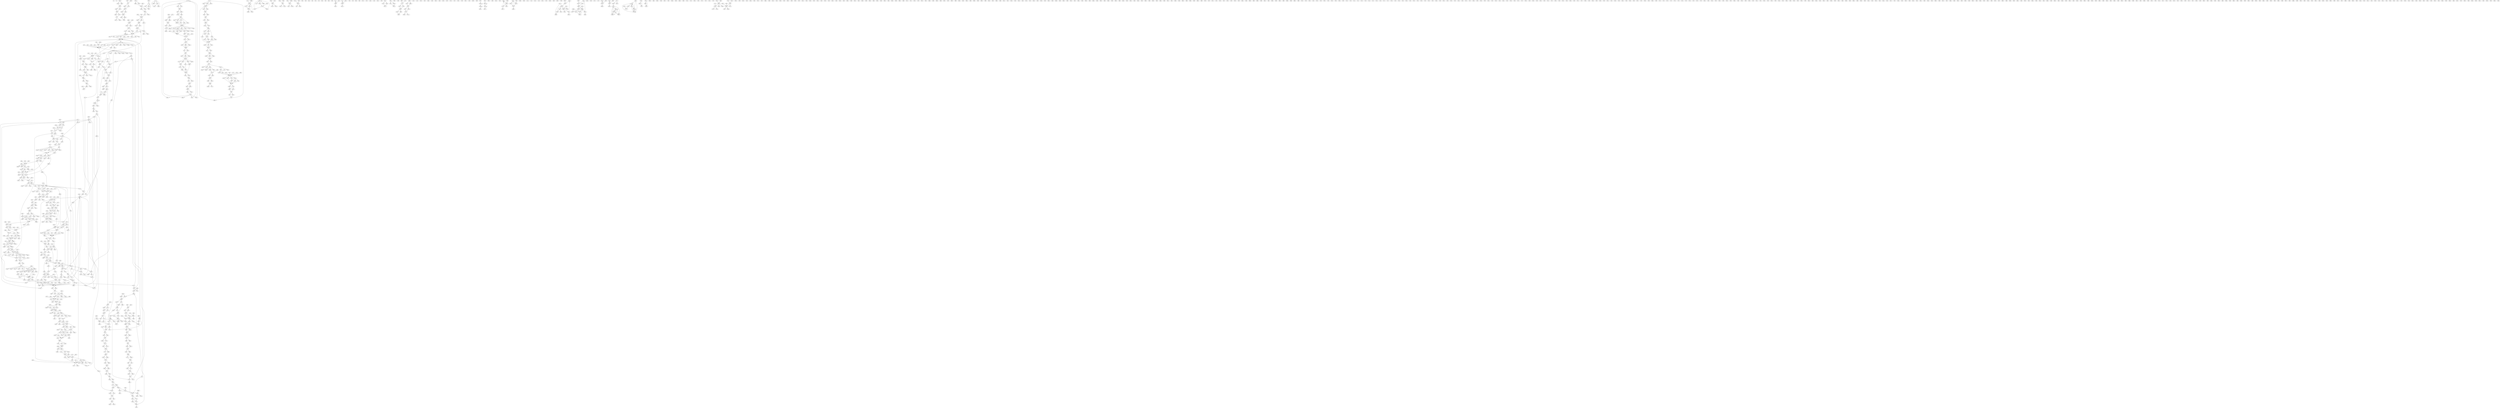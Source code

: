 digraph adj {
graph [k=96]
edge [d=-95]
"9+" [l=1223 C=12200]
"9-" [l=1223 C=12200]
"21+" [l=139 C=696]
"21-" [l=139 C=696]
"22+" [l=24370 C=569214]
"22-" [l=24370 C=569214]
"41+" [l=103 C=2040]
"41-" [l=103 C=2040]
"52+" [l=198 C=26265]
"52-" [l=198 C=26265]
"71+" [l=1678 C=402000]
"71-" [l=1678 C=402000]
"85+" [l=1220 C=66758]
"85-" [l=1220 C=66758]
"110+" [l=101 C=1530]
"110-" [l=101 C=1530]
"112+" [l=106 C=2805]
"112-" [l=106 C=2805]
"114+" [l=102 C=1785]
"114-" [l=102 C=1785]
"115+" [l=98 C=765]
"115-" [l=98 C=765]
"116+" [l=100 C=1275]
"116-" [l=100 C=1275]
"126+" [l=124 C=7395]
"126-" [l=124 C=7395]
"128+" [l=100 C=1275]
"128-" [l=100 C=1275]
"130+" [l=7253 C=207884]
"130-" [l=7253 C=207884]
"137+" [l=96 C=255]
"137-" [l=96 C=255]
"143+" [l=162 C=17085]
"143-" [l=162 C=17085]
"151+" [l=191 C=11500]
"151-" [l=191 C=11500]
"152+" [l=129 C=5790]
"152-" [l=129 C=5790]
"153+" [l=200 C=11873]
"153-" [l=200 C=11873]
"158+" [l=122 C=6885]
"158-" [l=122 C=6885]
"169+" [l=96 C=255]
"169-" [l=96 C=255]
"190+" [l=1787 C=67565]
"190-" [l=1787 C=67565]
"192+" [l=106 C=2805]
"192-" [l=106 C=2805]
"211+" [l=2666 C=58666]
"211-" [l=2666 C=58666]
"216+" [l=4147 C=122663]
"216-" [l=4147 C=122663]
"220+" [l=2743 C=516614]
"220-" [l=2743 C=516614]
"229+" [l=100 C=1275]
"229-" [l=100 C=1275]
"253+" [l=190 C=7638]
"253-" [l=190 C=7638]
"268+" [l=404 C=9664]
"268-" [l=404 C=9664]
"286+" [l=96 C=255]
"286-" [l=96 C=255]
"288+" [l=96 C=255]
"288-" [l=96 C=255]
"295+" [l=1222 C=47560]
"295-" [l=1222 C=47560]
"313+" [l=2493 C=95775]
"313-" [l=2493 C=95775]
"323+" [l=1690 C=21595]
"323-" [l=1690 C=21595]
"341+" [l=156 C=3469]
"341-" [l=156 C=3469]
"353+" [l=4259 C=53299]
"353-" [l=4259 C=53299]
"354+" [l=601 C=24092]
"354-" [l=601 C=24092]
"355+" [l=191 C=1536]
"355-" [l=191 C=1536]
"356+" [l=161 C=2711]
"356-" [l=161 C=2711]
"373+" [l=122 C=6885]
"373-" [l=122 C=6885]
"378+" [l=98 C=765]
"378-" [l=98 C=765]
"381+" [l=99 C=1020]
"381-" [l=99 C=1020]
"382+" [l=106 C=2805]
"382-" [l=106 C=2805]
"404+" [l=477 C=63033]
"404-" [l=477 C=63033]
"408+" [l=191 C=24480]
"408-" [l=191 C=24480]
"413+" [l=101 C=1530]
"413-" [l=101 C=1530]
"421+" [l=97 C=510]
"421-" [l=97 C=510]
"427+" [l=101 C=1530]
"427-" [l=101 C=1530]
"432+" [l=130 C=8925]
"432-" [l=130 C=8925]
"434+" [l=102 C=1785]
"434-" [l=102 C=1785]
"437+" [l=7738 C=284170]
"437-" [l=7738 C=284170]
"438+" [l=122 C=6885]
"438-" [l=122 C=6885]
"446+" [l=3015 C=57277]
"446-" [l=3015 C=57277]
"455+" [l=192 C=2775]
"455-" [l=192 C=2775]
"456+" [l=2120 C=37562]
"456-" [l=2120 C=37562]
"463+" [l=3749 C=107600]
"463-" [l=3749 C=107600]
"464+" [l=3412 C=35026]
"464-" [l=3412 C=35026]
"466+" [l=566 C=85353]
"466-" [l=566 C=85353]
"468+" [l=2147 C=76397]
"468-" [l=2147 C=76397]
"490+" [l=131 C=9180]
"490-" [l=131 C=9180]
"502+" [l=136 C=10455]
"502-" [l=136 C=10455]
"505+" [l=103 C=2040]
"505-" [l=103 C=2040]
"537+" [l=5718 C=53870]
"537-" [l=5718 C=53870]
"540+" [l=290 C=22932]
"540-" [l=290 C=22932]
"541+" [l=191 C=9670]
"541-" [l=191 C=9670]
"543+" [l=199 C=26520]
"543-" [l=199 C=26520]
"562+" [l=101 C=1530]
"562-" [l=101 C=1530]
"570+" [l=2325 C=88796]
"570-" [l=2325 C=88796]
"571+" [l=10510 C=198925]
"571-" [l=10510 C=198925]
"576+" [l=264 C=5717]
"576-" [l=264 C=5717]
"591+" [l=297 C=36241]
"591-" [l=297 C=36241]
"596+" [l=191 C=24480]
"596-" [l=191 C=24480]
"602+" [l=96 C=255]
"602-" [l=96 C=255]
"606+" [l=492 C=5152]
"606-" [l=492 C=5152]
"623+" [l=105 C=2550]
"623-" [l=105 C=2550]
"630+" [l=6095 C=71304]
"630-" [l=6095 C=71304]
"632+" [l=101 C=1530]
"632-" [l=101 C=1530]
"633+" [l=112 C=4335]
"633-" [l=112 C=4335]
"638+" [l=6068 C=74130]
"638-" [l=6068 C=74130]
"671+" [l=1236 C=26023]
"671-" [l=1236 C=26023]
"690+" [l=191 C=356]
"690-" [l=191 C=356]
"723+" [l=96 C=255]
"723-" [l=96 C=255]
"741+" [l=4753 C=177137]
"741-" [l=4753 C=177137]
"759+" [l=8787 C=109662]
"759-" [l=8787 C=109662]
"787+" [l=313 C=55590]
"787-" [l=313 C=55590]
"807+" [l=6862 C=99094]
"807-" [l=6862 C=99094]
"823+" [l=99 C=1020]
"823-" [l=99 C=1020]
"858+" [l=3699 C=33948]
"858-" [l=3699 C=33948]
"866+" [l=499 C=6505]
"866-" [l=499 C=6505]
"867+" [l=126 C=1371]
"867-" [l=126 C=1371]
"869+" [l=189 C=5231]
"869-" [l=189 C=5231]
"875+" [l=431 C=10085]
"875-" [l=431 C=10085]
"881+" [l=111 C=4080]
"881-" [l=111 C=4080]
"902+" [l=486 C=73955]
"902-" [l=486 C=73955]
"906+" [l=1159 C=66247]
"906-" [l=1159 C=66247]
"912+" [l=1033 C=30351]
"912-" [l=1033 C=30351]
"939+" [l=192 C=1519]
"939-" [l=192 C=1519]
"941+" [l=662 C=81199]
"941-" [l=662 C=81199]
"942+" [l=1186 C=33229]
"942-" [l=1186 C=33229]
"944+" [l=188 C=3096]
"944-" [l=188 C=3096]
"966+" [l=191 C=5823]
"966-" [l=191 C=5823]
"988+" [l=130 C=4213]
"988-" [l=130 C=4213]
"1006+" [l=399 C=3799]
"1006-" [l=399 C=3799]
"1030+" [l=119 C=6120]
"1030-" [l=119 C=6120]
"1064+" [l=151 C=2083]
"1064-" [l=151 C=2083]
"1066+" [l=369 C=33420]
"1066-" [l=369 C=33420]
"1073+" [l=3260 C=26497]
"1073-" [l=3260 C=26497]
"1081+" [l=3076 C=35931]
"1081-" [l=3076 C=35931]
"1083+" [l=212 C=24242]
"1083-" [l=212 C=24242]
"1089+" [l=293 C=6609]
"1089-" [l=293 C=6609]
"1097+" [l=121 C=632]
"1097-" [l=121 C=632]
"1098+" [l=136 C=279]
"1098-" [l=136 C=279]
"1102+" [l=182 C=22185]
"1102-" [l=182 C=22185]
"1105+" [l=169 C=4773]
"1105-" [l=169 C=4773]
"1136+" [l=428 C=4233]
"1136-" [l=428 C=4233]
"1138+" [l=3979 C=52441]
"1138-" [l=3979 C=52441]
"1190+" [l=273 C=28090]
"1190-" [l=273 C=28090]
"1208+" [l=191 C=1161]
"1208-" [l=191 C=1161]
"1224+" [l=121 C=6630]
"1224-" [l=121 C=6630]
"1242+" [l=1127 C=9933]
"1242-" [l=1127 C=9933]
"1245+" [l=252 C=4226]
"1245-" [l=252 C=4226]
"1248+" [l=200 C=6749]
"1248-" [l=200 C=6749]
"1271+" [l=254 C=6317]
"1271-" [l=254 C=6317]
"1272+" [l=228 C=1945]
"1272-" [l=228 C=1945]
"1302+" [l=187 C=1792]
"1302-" [l=187 C=1792]
"1303+" [l=311 C=1596]
"1303-" [l=311 C=1596]
"1323+" [l=191 C=3669]
"1323-" [l=191 C=3669]
"1329+" [l=200 C=15200]
"1329-" [l=200 C=15200]
"1334+" [l=2001 C=17018]
"1334-" [l=2001 C=17018]
"1337+" [l=181 C=4016]
"1337-" [l=181 C=4016]
"1360+" [l=156 C=2979]
"1360-" [l=156 C=2979]
"1365+" [l=6336 C=71155]
"1365-" [l=6336 C=71155]
"1379+" [l=425 C=61928]
"1379-" [l=425 C=61928]
"1382+" [l=195 C=6155]
"1382-" [l=195 C=6155]
"1387+" [l=299 C=2414]
"1387-" [l=299 C=2414]
"1388+" [l=125 C=1152]
"1388-" [l=125 C=1152]
"1391+" [l=191 C=863]
"1391-" [l=191 C=863]
"1398+" [l=438 C=14581]
"1398-" [l=438 C=14581]
"1399+" [l=242 C=9334]
"1399-" [l=242 C=9334]
"1409+" [l=154 C=10900]
"1409-" [l=154 C=10900]
"1414+" [l=2257 C=20965]
"1414-" [l=2257 C=20965]
"1428+" [l=533 C=53800]
"1428-" [l=533 C=53800]
"1453+" [l=2177 C=18954]
"1453-" [l=2177 C=18954]
"1477+" [l=326 C=34390]
"1477-" [l=326 C=34390]
"1485+" [l=663 C=6109]
"1485-" [l=663 C=6109]
"1490+" [l=1292 C=56438]
"1490-" [l=1292 C=56438]
"1500+" [l=163 C=1762]
"1500-" [l=163 C=1762]
"1536+" [l=1160 C=8444]
"1536-" [l=1160 C=8444]
"1545+" [l=371 C=30848]
"1545-" [l=371 C=30848]
"1546+" [l=202 C=5885]
"1546-" [l=202 C=5885]
"1562+" [l=223 C=1430]
"1562-" [l=223 C=1430]
"1563+" [l=350 C=4774]
"1563-" [l=350 C=4774]
"1575+" [l=191 C=11329]
"1575-" [l=191 C=11329]
"1593+" [l=3891 C=78699]
"1593-" [l=3891 C=78699]
"1634+" [l=1662 C=15130]
"1634-" [l=1662 C=15130]
"1639+" [l=335 C=4533]
"1639-" [l=335 C=4533]
"1640+" [l=125 C=823]
"1640-" [l=125 C=823]
"1662+" [l=188 C=4591]
"1662-" [l=188 C=4591]
"1664+" [l=326 C=12310]
"1664-" [l=326 C=12310]
"1673+" [l=143 C=1690]
"1673-" [l=143 C=1690]
"1679+" [l=3639 C=41098]
"1679-" [l=3639 C=41098]
"1701+" [l=197 C=3224]
"1701-" [l=197 C=3224]
"1702+" [l=315 C=4962]
"1702-" [l=315 C=4962]
"1703+" [l=112 C=557]
"1703-" [l=112 C=557]
"1717+" [l=150 C=1408]
"1717-" [l=150 C=1408]
"1723+" [l=1742 C=18317]
"1723-" [l=1742 C=18317]
"1732+" [l=758 C=11060]
"1732-" [l=758 C=11060]
"1738+" [l=590 C=12149]
"1738-" [l=590 C=12149]
"1739+" [l=149 C=7715]
"1739-" [l=149 C=7715]
"1742+" [l=248 C=5189]
"1742-" [l=248 C=5189]
"1763+" [l=252 C=20535]
"1763-" [l=252 C=20535]
"1789+" [l=1281 C=12021]
"1789-" [l=1281 C=12021]
"1804+" [l=191 C=6550]
"1804-" [l=191 C=6550]
"1807+" [l=2004 C=19679]
"1807-" [l=2004 C=19679]
"1819+" [l=234 C=5225]
"1819-" [l=234 C=5225]
"1828+" [l=191 C=746]
"1828-" [l=191 C=746]
"1832+" [l=333 C=2462]
"1832-" [l=333 C=2462]
"1857+" [l=626 C=7779]
"1857-" [l=626 C=7779]
"1869+" [l=1291 C=15014]
"1869-" [l=1291 C=15014]
"1880+" [l=146 C=3256]
"1880-" [l=146 C=3256]
"1881+" [l=188 C=5776]
"1881-" [l=188 C=5776]
"1891+" [l=195 C=5726]
"1891-" [l=195 C=5726]
"1898+" [l=191 C=1740]
"1898-" [l=191 C=1740]
"1909+" [l=361 C=1835]
"1909-" [l=361 C=1835]
"1914+" [l=541 C=7983]
"1914-" [l=541 C=7983]
"1923+" [l=191 C=386]
"1923-" [l=191 C=386]
"1961+" [l=3062 C=26147]
"1961-" [l=3062 C=26147]
"1962+" [l=251 C=5128]
"1962-" [l=251 C=5128]
"1978+" [l=286 C=3984]
"1978-" [l=286 C=3984]
"1981+" [l=191 C=1361]
"1981-" [l=191 C=1361]
"1989+" [l=158 C=2172]
"1989-" [l=158 C=2172]
"1991+" [l=350 C=5045]
"1991-" [l=350 C=5045]
"1994+" [l=132 C=1088]
"1994-" [l=132 C=1088]
"2016+" [l=1197 C=15763]
"2016-" [l=1197 C=15763]
"2020+" [l=191 C=1305]
"2020-" [l=191 C=1305]
"2022+" [l=150 C=5048]
"2022-" [l=150 C=5048]
"2031+" [l=191 C=6686]
"2031-" [l=191 C=6686]
"2033+" [l=168 C=1405]
"2033-" [l=168 C=1405]
"2034+" [l=197 C=2591]
"2034-" [l=197 C=2591]
"2039+" [l=481 C=11459]
"2039-" [l=481 C=11459]
"2045+" [l=191 C=7779]
"2045-" [l=191 C=7779]
"2062+" [l=398 C=4860]
"2062-" [l=398 C=4860]
"2069+" [l=1685 C=20783]
"2069-" [l=1685 C=20783]
"2090+" [l=127 C=132]
"2090-" [l=127 C=132]
"2103+" [l=202 C=8956]
"2103-" [l=202 C=8956]
"2114+" [l=470 C=1719]
"2114-" [l=470 C=1719]
"2118+" [l=324 C=9748]
"2118-" [l=324 C=9748]
"2119+" [l=191 C=2719]
"2119-" [l=191 C=2719]
"2142+" [l=1036 C=13080]
"2142-" [l=1036 C=13080]
"2143+" [l=227 C=4018]
"2143-" [l=227 C=4018]
"2146+" [l=200 C=1779]
"2146-" [l=200 C=1779]
"2156+" [l=155 C=1858]
"2156-" [l=155 C=1858]
"2188+" [l=149 C=6130]
"2188-" [l=149 C=6130]
"2196+" [l=130 C=794]
"2196-" [l=130 C=794]
"2223+" [l=191 C=3294]
"2223-" [l=191 C=3294]
"2237+" [l=393 C=1520]
"2237-" [l=393 C=1520]
"2247+" [l=218 C=3726]
"2247-" [l=218 C=3726]
"2251+" [l=363 C=3907]
"2251-" [l=363 C=3907]
"2254+" [l=324 C=3491]
"2254-" [l=324 C=3491]
"2256+" [l=190 C=2515]
"2256-" [l=190 C=2515]
"2259+" [l=594 C=2343]
"2259-" [l=594 C=2343]
"2288+" [l=191 C=1621]
"2288-" [l=191 C=1621]
"2292+" [l=191 C=1756]
"2292-" [l=191 C=1756]
"2293+" [l=736 C=4440]
"2293-" [l=736 C=4440]
"2299+" [l=191 C=3519]
"2299-" [l=191 C=3519]
"2303+" [l=186 C=439]
"2303-" [l=186 C=439]
"2317+" [l=492 C=8023]
"2317-" [l=492 C=8023]
"2337+" [l=191 C=1153]
"2337-" [l=191 C=1153]
"2341+" [l=163 C=1850]
"2341-" [l=163 C=1850]
"2349+" [l=191 C=2168]
"2349-" [l=191 C=2168]
"2359+" [l=213 C=5250]
"2359-" [l=213 C=5250]
"2376+" [l=295 C=2174]
"2376-" [l=295 C=2174]
"2397+" [l=185 C=2407]
"2397-" [l=185 C=2407]
"2402+" [l=1136 C=20071]
"2402-" [l=1136 C=20071]
"2409+" [l=190 C=3219]
"2409-" [l=190 C=3219]
"2416+" [l=440 C=9357]
"2416-" [l=440 C=9357]
"2426+" [l=183 C=433]
"2426-" [l=183 C=433]
"2435+" [l=167 C=2440]
"2435-" [l=167 C=2440]
"2445+" [l=1038 C=7425]
"2445-" [l=1038 C=7425]
"2449+" [l=191 C=3702]
"2449-" [l=191 C=3702]
"2456+" [l=440 C=2761]
"2456-" [l=440 C=2761]
"2477+" [l=1019 C=5812]
"2477-" [l=1019 C=5812]
"2479+" [l=223 C=1457]
"2479-" [l=223 C=1457]
"2483+" [l=303 C=4099]
"2483-" [l=303 C=4099]
"2502+" [l=101 C=13]
"2502-" [l=101 C=13]
"2506+" [l=191 C=550]
"2506-" [l=191 C=550]
"2507+" [l=204 C=4826]
"2507-" [l=204 C=4826]
"2510+" [l=207 C=1011]
"2510-" [l=207 C=1011]
"2512+" [l=311 C=1781]
"2512-" [l=311 C=1781]
"2515+" [l=310 C=2584]
"2515-" [l=310 C=2584]
"2516+" [l=129 C=471]
"2516-" [l=129 C=471]
"2525+" [l=189 C=1216]
"2525-" [l=189 C=1216]
"2543+" [l=725 C=8896]
"2543-" [l=725 C=8896]
"2564+" [l=499 C=6459]
"2564-" [l=499 C=6459]
"2565+" [l=401 C=7234]
"2565-" [l=401 C=7234]
"2566+" [l=440 C=4248]
"2566-" [l=440 C=4248]
"2575+" [l=239 C=2176]
"2575-" [l=239 C=2176]
"2580+" [l=314 C=1360]
"2580-" [l=314 C=1360]
"2582+" [l=1013 C=9900]
"2582-" [l=1013 C=9900]
"2596+" [l=250 C=1111]
"2596-" [l=250 C=1111]
"2600+" [l=249 C=1713]
"2600-" [l=249 C=1713]
"2607+" [l=211 C=1064]
"2607-" [l=211 C=1064]
"2613+" [l=191 C=2308]
"2613-" [l=191 C=2308]
"2629+" [l=191 C=1061]
"2629-" [l=191 C=1061]
"2635+" [l=375 C=2389]
"2635-" [l=375 C=2389]
"2643+" [l=189 C=3394]
"2643-" [l=189 C=3394]
"2649+" [l=468 C=2407]
"2649-" [l=468 C=2407]
"2651+" [l=191 C=7791]
"2651-" [l=191 C=7791]
"2662+" [l=209 C=10607]
"2662-" [l=209 C=10607]
"2673+" [l=195 C=618]
"2673-" [l=195 C=618]
"2674+" [l=195 C=1190]
"2674-" [l=195 C=1190]
"2675+" [l=183 C=2855]
"2675-" [l=183 C=2855]
"2684+" [l=192 C=4289]
"2684-" [l=192 C=4289]
"2710+" [l=191 C=1729]
"2710-" [l=191 C=1729]
"2742+" [l=229 C=1062]
"2742-" [l=229 C=1062]
"2752+" [l=146 C=1914]
"2752-" [l=146 C=1914]
"2754+" [l=230 C=851]
"2754-" [l=230 C=851]
"2774+" [l=399 C=3569]
"2774-" [l=399 C=3569]
"2785+" [l=206 C=711]
"2785-" [l=206 C=711]
"2787+" [l=782 C=5030]
"2787-" [l=782 C=5030]
"2791+" [l=231 C=879]
"2791-" [l=231 C=879]
"2796+" [l=96 C=10]
"2796-" [l=96 C=10]
"2797+" [l=117 C=107]
"2797-" [l=117 C=107]
"2799+" [l=243 C=1048]
"2799-" [l=243 C=1048]
"2800+" [l=331 C=2303]
"2800-" [l=331 C=2303]
"2801+" [l=122 C=408]
"2801-" [l=122 C=408]
"2802+" [l=380 C=2031]
"2802-" [l=380 C=2031]
"2807+" [l=147 C=2162]
"2807-" [l=147 C=2162]
"2811+" [l=274 C=1185]
"2811-" [l=274 C=1185]
"2814+" [l=131 C=74]
"2814-" [l=131 C=74]
"2815+" [l=197 C=944]
"2815-" [l=197 C=944]
"2819+" [l=470 C=3348]
"2819-" [l=470 C=3348]
"2837+" [l=110 C=61]
"2837-" [l=110 C=61]
"2842+" [l=212 C=578]
"2842-" [l=212 C=578]
"2844+" [l=147 C=297]
"2844-" [l=147 C=297]
"2856+" [l=191 C=1496]
"2856-" [l=191 C=1496]
"2867+" [l=191 C=340]
"2867-" [l=191 C=340]
"2878+" [l=229 C=876]
"2878-" [l=229 C=876]
"2918+" [l=326 C=1936]
"2918-" [l=326 C=1936]
"2919+" [l=191 C=316]
"2919-" [l=191 C=316]
"2924+" [l=169 C=484]
"2924-" [l=169 C=484]
"2931+" [l=398 C=3764]
"2931-" [l=398 C=3764]
"2932+" [l=431 C=5766]
"2932-" [l=431 C=5766]
"2939+" [l=131 C=472]
"2939-" [l=131 C=472]
"2944+" [l=141 C=226]
"2944-" [l=141 C=226]
"2945+" [l=191 C=1641]
"2945-" [l=191 C=1641]
"2946+" [l=122 C=191]
"2946-" [l=122 C=191]
"2950+" [l=191 C=1397]
"2950-" [l=191 C=1397]
"2951+" [l=140 C=1299]
"2951-" [l=140 C=1299]
"2962+" [l=380 C=1992]
"2962-" [l=380 C=1992]
"2963+" [l=181 C=369]
"2963-" [l=181 C=369]
"2964+" [l=191 C=1365]
"2964-" [l=191 C=1365]
"2966+" [l=109 C=51]
"2966-" [l=109 C=51]
"2971+" [l=115 C=298]
"2971-" [l=115 C=298]
"2972+" [l=489 C=3684]
"2972-" [l=489 C=3684]
"2976+" [l=191 C=1165]
"2976-" [l=191 C=1165]
"2980+" [l=351 C=1442]
"2980-" [l=351 C=1442]
"2990+" [l=191 C=762]
"2990-" [l=191 C=762]
"3012+" [l=173 C=1954]
"3012-" [l=173 C=1954]
"3013+" [l=361 C=1401]
"3013-" [l=361 C=1401]
"3023+" [l=292 C=1091]
"3023-" [l=292 C=1091]
"3025+" [l=191 C=804]
"3025-" [l=191 C=804]
"3026+" [l=170 C=1102]
"3026-" [l=170 C=1102]
"3033+" [l=285 C=1348]
"3033-" [l=285 C=1348]
"3035+" [l=146 C=220]
"3035-" [l=146 C=220]
"3039+" [l=313 C=1347]
"3039-" [l=313 C=1347]
"3047+" [l=97 C=159]
"3047-" [l=97 C=159]
"3057+" [l=166 C=304]
"3057-" [l=166 C=304]
"3058+" [l=191 C=351]
"3058-" [l=191 C=351]
"3067+" [l=421 C=1689]
"3067-" [l=421 C=1689]
"3070+" [l=98 C=41]
"3070-" [l=98 C=41]
"3077+" [l=137 C=973]
"3077-" [l=137 C=973]
"3084+" [l=118 C=54]
"3084-" [l=118 C=54]
"3085+" [l=191 C=904]
"3085-" [l=191 C=904]
"3086+" [l=410 C=2357]
"3086-" [l=410 C=2357]
"3090+" [l=191 C=543]
"3090-" [l=191 C=543]
"3091+" [l=127 C=673]
"3091-" [l=127 C=673]
"3094+" [l=178 C=300]
"3094-" [l=178 C=300]
"3095+" [l=207 C=1005]
"3095-" [l=207 C=1005]
"3103+" [l=191 C=264]
"3103-" [l=191 C=264]
"3106+" [l=191 C=1377]
"3106-" [l=191 C=1377]
"3112+" [l=194 C=1484]
"3112-" [l=194 C=1484]
"3115+" [l=191 C=662]
"3115-" [l=191 C=662]
"3120+" [l=126 C=164]
"3120-" [l=126 C=164]
"3133+" [l=191 C=550]
"3133-" [l=191 C=550]
"3134+" [l=113 C=51]
"3134-" [l=113 C=51]
"3146+" [l=147 C=557]
"3146-" [l=147 C=557]
"3148+" [l=148 C=180]
"3148-" [l=148 C=180]
"3164+" [l=157 C=1006]
"3164-" [l=157 C=1006]
"3175+" [l=144 C=117]
"3175-" [l=144 C=117]
"3178+" [l=191 C=356]
"3178-" [l=191 C=356]
"3179+" [l=96 C=25]
"3179-" [l=96 C=25]
"3180+" [l=96 C=255]
"3180-" [l=96 C=255]
"3183+" [l=191 C=408]
"3183-" [l=191 C=408]
"3185+" [l=131 C=115]
"3185-" [l=131 C=115]
"3187+" [l=144 C=148]
"3187-" [l=144 C=148]
"3192+" [l=218 C=383]
"3192-" [l=218 C=383]
"3201+" [l=107 C=39]
"3201-" [l=107 C=39]
"3205+" [l=300 C=2081]
"3205-" [l=300 C=2081]
"3206+" [l=171 C=325]
"3206-" [l=171 C=325]
"3207+" [l=173 C=203]
"3207-" [l=173 C=203]
"3208+" [l=442 C=1781]
"3208-" [l=442 C=1781]
"3212+" [l=191 C=221]
"3212-" [l=191 C=221]
"3221+" [l=118 C=54]
"3221-" [l=118 C=54]
"3223+" [l=259 C=845]
"3223-" [l=259 C=845]
"3224+" [l=130 C=533]
"3224-" [l=130 C=533]
"3225+" [l=107 C=29]
"3225-" [l=107 C=29]
"3233+" [l=191 C=316]
"3233-" [l=191 C=316]
"3234+" [l=115 C=41]
"3234-" [l=115 C=41]
"3235+" [l=169 C=232]
"3235-" [l=169 C=232]
"3243+" [l=258 C=671]
"3243-" [l=258 C=671]
"3244+" [l=191 C=913]
"3244-" [l=191 C=913]
"3245+" [l=117 C=82]
"3245-" [l=117 C=82]
"3248+" [l=101 C=174]
"3248-" [l=101 C=174]
"3250+" [l=101 C=12]
"3250-" [l=101 C=12]
"3251+" [l=130 C=89]
"3251-" [l=130 C=89]
"3252+" [l=248 C=892]
"3252-" [l=248 C=892]
"3254+" [l=191 C=435]
"3254-" [l=191 C=435]
"3256+" [l=106 C=35]
"3256-" [l=106 C=35]
"3262+" [l=150 C=182]
"3262-" [l=150 C=182]
"3263+" [l=125 C=62]
"3263-" [l=125 C=62]
"3282+" [l=131 C=91]
"3282-" [l=131 C=91]
"3294+" [l=191 C=445]
"3294-" [l=191 C=445]
"3296+" [l=191 C=357]
"3296-" [l=191 C=357]
"3298+" [l=167 C=274]
"3298-" [l=167 C=274]
"3301+" [l=185 C=367]
"3301-" [l=185 C=367]
"3303+" [l=179 C=910]
"3303-" [l=179 C=910]
"3304+" [l=230 C=660]
"3304-" [l=230 C=660]
"3324+" [l=191 C=363]
"3324-" [l=191 C=363]
"3328+" [l=160 C=222]
"3328-" [l=160 C=222]
"3331+" [l=154 C=277]
"3331-" [l=154 C=277]
"3333+" [l=191 C=230]
"3333-" [l=191 C=230]
"3335+" [l=157 C=344]
"3335-" [l=157 C=344]
"3340+" [l=203 C=439]
"3340-" [l=203 C=439]
"3341+" [l=130 C=109]
"3341-" [l=130 C=109]
"3342+" [l=158 C=202]
"3342-" [l=158 C=202]
"3345+" [l=131 C=72]
"3345-" [l=131 C=72]
"3348+" [l=191 C=281]
"3348-" [l=191 C=281]
"3352+" [l=152 C=182]
"3352-" [l=152 C=182]
"3354+" [l=125 C=75]
"3354-" [l=125 C=75]
"3355+" [l=142 C=163]
"3355-" [l=142 C=163]
"3358+" [l=143 C=99]
"3358-" [l=143 C=99]
"3360+" [l=117 C=80]
"3360-" [l=117 C=80]
"3362+" [l=220 C=501]
"3362-" [l=220 C=501]
"3363+" [l=143 C=103]
"3363-" [l=143 C=103]
"3368+" [l=140 C=103]
"3368-" [l=140 C=103]
"3369+" [l=162 C=197]
"3369-" [l=162 C=197]
"3370+" [l=143 C=109]
"3370-" [l=143 C=109]
"3371+" [l=113 C=48]
"3371-" [l=113 C=48]
"3382+" [l=155 C=175]
"3382-" [l=155 C=175]
"3383+" [l=126 C=261]
"3383-" [l=126 C=261]
"3385+" [l=143 C=97]
"3385-" [l=143 C=97]
"3388+" [l=140 C=125]
"3388-" [l=140 C=125]
"3389+" [l=191 C=306]
"3389-" [l=191 C=306]
"3392+" [l=114 C=52]
"3392-" [l=114 C=52]
"3393+" [l=134 C=156]
"3393-" [l=134 C=156]
"3394+" [l=156 C=193]
"3394-" [l=156 C=193]
"3396+" [l=136 C=93]
"3396-" [l=136 C=93]
"3397+" [l=108 C=47]
"3397-" [l=108 C=47]
"3400+" [l=157 C=329]
"3400-" [l=157 C=329]
"3402+" [l=148 C=179]
"3402-" [l=148 C=179]
"3404+" [l=182 C=290]
"3404-" [l=182 C=290]
"3405+" [l=121 C=70]
"3405-" [l=121 C=70]
"3409+" [l=134 C=96]
"3409-" [l=134 C=96]
"3411+" [l=118 C=48]
"3411-" [l=118 C=48]
"3413+" [l=129 C=107]
"3413-" [l=129 C=107]
"3414+" [l=130 C=84]
"3414-" [l=130 C=84]
"3417+" [l=164 C=198]
"3417-" [l=164 C=198]
"3422+" [l=126 C=93]
"3422-" [l=126 C=93]
"3423+" [l=112 C=44]
"3423-" [l=112 C=44]
"3425+" [l=117 C=60]
"3425-" [l=117 C=60]
"3426+" [l=149 C=125]
"3426-" [l=149 C=125]
"3427+" [l=140 C=288]
"3427-" [l=140 C=288]
"3431+" [l=141 C=127]
"3431-" [l=141 C=127]
"3432+" [l=124 C=71]
"3432-" [l=124 C=71]
"3435+" [l=113 C=56]
"3435-" [l=113 C=56]
"3436+" [l=126 C=105]
"3436-" [l=126 C=105]
"3437+" [l=144 C=136]
"3437-" [l=144 C=136]
"3439+" [l=158 C=186]
"3439-" [l=158 C=186]
"3441+" [l=140 C=127]
"3441-" [l=140 C=127]
"3442+" [l=191 C=335]
"3442-" [l=191 C=335]
"3444+" [l=126 C=82]
"3444-" [l=126 C=82]
"3446+" [l=140 C=139]
"3446-" [l=140 C=139]
"3447+" [l=139 C=134]
"3447-" [l=139 C=134]
"3448+" [l=127 C=81]
"3448-" [l=127 C=81]
"3450+" [l=141 C=186]
"3450-" [l=141 C=186]
"3451+" [l=141 C=161]
"3451-" [l=141 C=161]
"3452+" [l=167 C=225]
"3452-" [l=167 C=225]
"3453+" [l=127 C=103]
"3453-" [l=127 C=103]
"3455+" [l=148 C=150]
"3455-" [l=148 C=150]
"3456+" [l=190 C=1724]
"3456-" [l=190 C=1724]
"3457+" [l=191 C=1130]
"3457-" [l=191 C=1130]
"3458+" [l=130 C=142]
"3458-" [l=130 C=142]
"3459+" [l=114 C=66]
"3459-" [l=114 C=66]
"3460+" [l=162 C=174]
"3460-" [l=162 C=174]
"3461+" [l=132 C=140]
"3461-" [l=132 C=140]
"3462+" [l=128 C=68]
"3462-" [l=128 C=68]
"3463+" [l=119 C=49]
"3463-" [l=119 C=49]
"3464+" [l=157 C=243]
"3464-" [l=157 C=243]
"3465+" [l=118 C=50]
"3465-" [l=118 C=50]
"3466+" [l=123 C=66]
"3466-" [l=123 C=66]
"3467+" [l=133 C=94]
"3467-" [l=133 C=94]
"3468+" [l=158 C=191]
"3468-" [l=158 C=191]
"3469+" [l=155 C=168]
"3469-" [l=155 C=168]
"3470+" [l=150 C=237]
"3470-" [l=150 C=237]
"3471+" [l=141 C=126]
"3471-" [l=141 C=126]
"3472+" [l=141 C=112]
"3472-" [l=141 C=112]
"3473+" [l=120 C=60]
"3473-" [l=120 C=60]
"3474+" [l=145 C=158]
"3474-" [l=145 C=158]
"3475+" [l=145 C=100]
"3475-" [l=145 C=100]
"3476+" [l=125 C=71]
"3476-" [l=125 C=71]
"3477+" [l=132 C=162]
"3477-" [l=132 C=162]
"3478+" [l=187 C=230]
"3478-" [l=187 C=230]
"3479+" [l=141 C=116]
"3479-" [l=141 C=116]
"3480+" [l=144 C=106]
"3480-" [l=144 C=106]
"3481+" [l=161 C=151]
"3481-" [l=161 C=151]
"3482+" [l=142 C=108]
"3482-" [l=142 C=108]
"3483+" [l=118 C=58]
"3483-" [l=118 C=58]
"3484+" [l=153 C=156]
"3484-" [l=153 C=156]
"3485+" [l=112 C=47]
"3485-" [l=112 C=47]
"3486+" [l=147 C=176]
"3486-" [l=147 C=176]
"3487+" [l=137 C=101]
"3487-" [l=137 C=101]
"3488+" [l=152 C=191]
"3488-" [l=152 C=191]
"3489+" [l=128 C=67]
"3489-" [l=128 C=67]
"3490+" [l=143 C=139]
"3490-" [l=143 C=139]
"3491+" [l=136 C=156]
"3491-" [l=136 C=156]
"3492+" [l=135 C=103]
"3492-" [l=135 C=103]
"3494+" [l=105 C=25]
"3494-" [l=105 C=25]
"3495+" [l=138 C=102]
"3495-" [l=138 C=102]
"3496+" [l=110 C=40]
"3496-" [l=110 C=40]
"3497+" [l=139 C=101]
"3497-" [l=139 C=101]
"3498+" [l=137 C=95]
"3498-" [l=137 C=95]
"3499+" [l=144 C=231]
"3499-" [l=144 C=231]
"3500+" [l=101 C=13]
"3500-" [l=101 C=13]
"3501+" [l=146 C=102]
"3501-" [l=146 C=102]
"3502+" [l=196 C=367]
"3502-" [l=196 C=367]
"3503+" [l=106 C=28]
"3503-" [l=106 C=28]
"3504+" [l=126 C=94]
"3504-" [l=126 C=94]
"3506+" [l=146 C=120]
"3506-" [l=146 C=120]
"3507+" [l=116 C=64]
"3507-" [l=116 C=64]
"3508+" [l=112 C=77]
"3508-" [l=112 C=77]
"3509+" [l=119 C=65]
"3509-" [l=119 C=65]
"3510+" [l=105 C=34]
"3510-" [l=105 C=34]
"3542+" [l=11848 C=131525]
"3542-" [l=11848 C=131525]
"3543+" [l=47863 C=712822]
"3543-" [l=47863 C=712822]
"3544+" [l=44498 C=859385]
"3544-" [l=44498 C=859385]
"3545+" [l=179 C=21420]
"3545-" [l=179 C=21420]
"3546+" [l=21930 C=363434]
"3546-" [l=21930 C=363434]
"3547+" [l=13718 C=181936]
"3547-" [l=13718 C=181936]
"3548+" [l=18807 C=264348]
"3548-" [l=18807 C=264348]
"3550+" [l=97 C=510]
"3550-" [l=97 C=510]
"3551+" [l=25805 C=532826]
"3551-" [l=25805 C=532826]
"3553+" [l=14922 C=207214]
"3553-" [l=14922 C=207214]
"3554+" [l=24954 C=405577]
"3554-" [l=24954 C=405577]
"3555+" [l=26934 C=392342]
"3555-" [l=26934 C=392342]
"3556+" [l=12328 C=139314]
"3556-" [l=12328 C=139314]
"3557+" [l=10597 C=160008]
"3557-" [l=10597 C=160008]
"3558+" [l=24768 C=341804]
"3558-" [l=24768 C=341804]
"3559+" [l=26243 C=439594]
"3559-" [l=26243 C=439594]
"3560+" [l=4871 C=66984]
"3560-" [l=4871 C=66984]
"3561+" [l=34007 C=645385]
"3561-" [l=34007 C=645385]
"3562+" [l=56671 C=722825]
"3562-" [l=56671 C=722825]
"3563+" [l=37067 C=460941]
"3563-" [l=37067 C=460941]
"3564+" [l=5832 C=56475]
"3564-" [l=5832 C=56475]
"3565+" [l=4497 C=46199]
"3565-" [l=4497 C=46199]
"3566+" [l=64209 C=906992]
"3566-" [l=64209 C=906992]
"3567+" [l=99 C=1020]
"3567-" [l=99 C=1020]
"3570+" [l=104 C=2295]
"3570-" [l=104 C=2295]
"3571+" [l=32125 C=401634]
"3571-" [l=32125 C=401634]
"3572+" [l=99 C=1020]
"3572-" [l=99 C=1020]
"3575+" [l=5353 C=45767]
"3575-" [l=5353 C=45767]
"3579+" [l=226 C=33405]
"3579-" [l=226 C=33405]
"3580+" [l=140 C=11475]
"3580-" [l=140 C=11475]
"3581+" [l=37974 C=495411]
"3581-" [l=37974 C=495411]
"3585+" [l=52524 C=711646]
"3585-" [l=52524 C=711646]
"3586+" [l=33213 C=409974]
"3586-" [l=33213 C=409974]
"3587+" [l=22665 C=244411]
"3587-" [l=22665 C=244411]
"3588+" [l=31336 C=404687]
"3588-" [l=31336 C=404687]
"3589+" [l=31767 C=376206]
"3589-" [l=31767 C=376206]
"3590+" [l=12032 C=135809]
"3590-" [l=12032 C=135809]
"3594+" [l=16990 C=193304]
"3594-" [l=16990 C=193304]
"3595+" [l=20167 C=243460]
"3595-" [l=20167 C=243460]
"3596+" [l=332 C=7657]
"3596-" [l=332 C=7657]
"3597+" [l=539 C=113220]
"3597-" [l=539 C=113220]
"3598+" [l=9959 C=155353]
"3598-" [l=9959 C=155353]
"3599+" [l=92958 C=1240647]
"3599-" [l=92958 C=1240647]
"3600+" [l=7616 C=158663]
"3600-" [l=7616 C=158663]
"3601+" [l=29494 C=437212]
"3601-" [l=29494 C=437212]
"3602+" [l=28283 C=283048]
"3602-" [l=28283 C=283048]
"3603+" [l=1513 C=13814]
"3603-" [l=1513 C=13814]
"3604+" [l=12416 C=167952]
"3604-" [l=12416 C=167952]
"3605+" [l=140 C=11475]
"3605-" [l=140 C=11475]
"3608+" [l=21550 C=256347]
"3608-" [l=21550 C=256347]
"3609+" [l=11938 C=467985]
"3609-" [l=11938 C=467985]
"3610+" [l=7315 C=134981]
"3610-" [l=7315 C=134981]
"3611+" [l=119 C=6120]
"3611-" [l=119 C=6120]
"3612+" [l=40439 C=628819]
"3612-" [l=40439 C=628819]
"3613+" [l=13388 C=137432]
"3613-" [l=13388 C=137432]
"3614+" [l=7930 C=96294]
"3614-" [l=7930 C=96294]
"3616+" [l=40794 C=485336]
"3616-" [l=40794 C=485336]
"3617+" [l=30944 C=364422]
"3617-" [l=30944 C=364422]
"3618+" [l=16075 C=190244]
"3618-" [l=16075 C=190244]
"3619+" [l=6787 C=98267]
"3619-" [l=6787 C=98267]
"3621+" [l=15332 C=179972]
"3621-" [l=15332 C=179972]
"3622+" [l=16298 C=186169]
"3622-" [l=16298 C=186169]
"3623+" [l=95793 C=1202699]
"3623-" [l=95793 C=1202699]
"3624+" [l=43851 C=539314]
"3624-" [l=43851 C=539314]
"3625+" [l=181 C=21930]
"3625-" [l=181 C=21930]
"3626+" [l=9241 C=134431]
"3626-" [l=9241 C=134431]
"3627+" [l=9729 C=139710]
"3627-" [l=9729 C=139710]
"3628+" [l=8830 C=75683]
"3628-" [l=8830 C=75683]
"3629+" [l=104 C=2295]
"3629-" [l=104 C=2295]
"3630+" [l=21790 C=254444]
"3630-" [l=21790 C=254444]
"3631+" [l=1905 C=14018]
"3631-" [l=1905 C=14018]
"3632+" [l=9651 C=104695]
"3632-" [l=9651 C=104695]
"3633+" [l=7802 C=124900]
"3633-" [l=7802 C=124900]
"3634+" [l=13378 C=143490]
"3634-" [l=13378 C=143490]
"3635+" [l=17828 C=214505]
"3635-" [l=17828 C=214505]
"3636+" [l=93579 C=1365128]
"3636-" [l=93579 C=1365128]
"3637+" [l=53367 C=686824]
"3637-" [l=53367 C=686824]
"3638+" [l=14051 C=161968]
"3638-" [l=14051 C=161968]
"3640+" [l=10814 C=116987]
"3640-" [l=10814 C=116987]
"3641+" [l=86616 C=1103115]
"3641-" [l=86616 C=1103115]
"3642+" [l=8141 C=110923]
"3642-" [l=8141 C=110923]
"3643+" [l=68304 C=912143]
"3643-" [l=68304 C=912143]
"3644+" [l=3044 C=33991]
"3644-" [l=3044 C=33991]
"3645+" [l=28978 C=359790]
"3645-" [l=28978 C=359790]
"3646+" [l=33481 C=416696]
"3646-" [l=33481 C=416696]
"3647+" [l=8012 C=84233]
"3647-" [l=8012 C=84233]
"3648+" [l=3754 C=43139]
"3648-" [l=3754 C=43139]
"3649+" [l=6318 C=77250]
"3649-" [l=6318 C=77250]
"3651+" [l=7419 C=80132]
"3651-" [l=7419 C=80132]
"3652+" [l=17599 C=198866]
"3652-" [l=17599 C=198866]
"3653+" [l=1481 C=31486]
"3653-" [l=1481 C=31486]
"3654+" [l=22576 C=242774]
"3654-" [l=22576 C=242774]
"3655+" [l=50914 C=660535]
"3655-" [l=50914 C=660535]
"3656+" [l=5327 C=62437]
"3656-" [l=5327 C=62437]
"3657+" [l=476 C=6378]
"3657-" [l=476 C=6378]
"3658+" [l=10897 C=122236]
"3658-" [l=10897 C=122236]
"3659+" [l=8467 C=81827]
"3659-" [l=8467 C=81827]
"3660+" [l=126 C=7905]
"3660-" [l=126 C=7905]
"3661+" [l=142 C=11985]
"3661-" [l=142 C=11985]
"3662+" [l=3653 C=59830]
"3662-" [l=3653 C=59830]
"3666+" [l=18164 C=264341]
"3666-" [l=18164 C=264341]
"3667+" [l=12361 C=150808]
"3667-" [l=12361 C=150808]
"3668+" [l=6389 C=135819]
"3668-" [l=6389 C=135819]
"3669+" [l=20086 C=236295]
"3669-" [l=20086 C=236295]
"3670+" [l=15824 C=170517]
"3670-" [l=15824 C=170517]
"3671+" [l=49891 C=730870]
"3671-" [l=49891 C=730870]
"3672+" [l=20097 C=228286]
"3672-" [l=20097 C=228286]
"3674+" [l=6562 C=70023]
"3674-" [l=6562 C=70023]
"3675+" [l=11338 C=127888]
"3675-" [l=11338 C=127888]
"3676+" [l=15800 C=207488]
"3676-" [l=15800 C=207488]
"3677+" [l=5050 C=47364]
"3677-" [l=5050 C=47364]
"3678+" [l=2986 C=25656]
"3678-" [l=2986 C=25656]
"3679+" [l=13705 C=158528]
"3679-" [l=13705 C=158528]
"3680+" [l=69435 C=850150]
"3680-" [l=69435 C=850150]
"3681+" [l=6971 C=78521]
"3681-" [l=6971 C=78521]
"3683+" [l=25225 C=399112]
"3683-" [l=25225 C=399112]
"3684+" [l=46621 C=694369]
"3684-" [l=46621 C=694369]
"3685+" [l=120 C=6375]
"3685-" [l=120 C=6375]
"3686+" [l=8243 C=83829]
"3686-" [l=8243 C=83829]
"3687+" [l=47532 C=591020]
"3687-" [l=47532 C=591020]
"3688+" [l=3119 C=35147]
"3688-" [l=3119 C=35147]
"3689+" [l=4787 C=52624]
"3689-" [l=4787 C=52624]
"3690+" [l=4192 C=49158]
"3690-" [l=4192 C=49158]
"3691+" [l=6957 C=90414]
"3691-" [l=6957 C=90414]
"3692+" [l=19680 C=246893]
"3692-" [l=19680 C=246893]
"3693+" [l=15857 C=200413]
"3693-" [l=15857 C=200413]
"3695+" [l=50403 C=553942]
"3695-" [l=50403 C=553942]
"3696+" [l=28813 C=350938]
"3696-" [l=28813 C=350938]
"3697+" [l=101 C=1530]
"3697-" [l=101 C=1530]
"3698+" [l=3110 C=56132]
"3698-" [l=3110 C=56132]
"3699+" [l=23848 C=250064]
"3699-" [l=23848 C=250064]
"3700+" [l=5564 C=65089]
"3700-" [l=5564 C=65089]
"3701+" [l=20083 C=213050]
"3701-" [l=20083 C=213050]
"3702+" [l=28972 C=370457]
"3702-" [l=28972 C=370457]
"3703+" [l=20352 C=255215]
"3703-" [l=20352 C=255215]
"3704+" [l=98 C=765]
"3704-" [l=98 C=765]
"3705+" [l=31172 C=383545]
"3705-" [l=31172 C=383545]
"3706+" [l=4832 C=61275]
"3706-" [l=4832 C=61275]
"3707+" [l=41635 C=607427]
"3707-" [l=41635 C=607427]
"3708+" [l=5923 C=64920]
"3708-" [l=5923 C=64920]
"3709+" [l=4641 C=55425]
"3709-" [l=4641 C=55425]
"3710+" [l=34378 C=411667]
"3710-" [l=34378 C=411667]
"3711+" [l=2022 C=20530]
"3711-" [l=2022 C=20530]
"3712+" [l=2603 C=33805]
"3712-" [l=2603 C=33805]
"3713+" [l=7868 C=72249]
"3713-" [l=7868 C=72249]
"3714+" [l=22251 C=265966]
"3714-" [l=22251 C=265966]
"3715+" [l=15675 C=182098]
"3715-" [l=15675 C=182098]
"3716+" [l=200 C=7455]
"3716-" [l=200 C=7455]
"3717+" [l=11552 C=115416]
"3717-" [l=11552 C=115416]
"3718+" [l=47321 C=826762]
"3718-" [l=47321 C=826762]
"3719+" [l=7910 C=76334]
"3719-" [l=7910 C=76334]
"3720+" [l=12454 C=141251]
"3720-" [l=12454 C=141251]
"3721+" [l=14413 C=167390]
"3721-" [l=14413 C=167390]
"3722+" [l=3431 C=30901]
"3722-" [l=3431 C=30901]
"3723+" [l=23949 C=236117]
"3723-" [l=23949 C=236117]
"3724+" [l=4048 C=45613]
"3724-" [l=4048 C=45613]
"3725+" [l=17372 C=179304]
"3725-" [l=17372 C=179304]
"3726+" [l=8915 C=78423]
"3726-" [l=8915 C=78423]
"3727+" [l=11494 C=178017]
"3727-" [l=11494 C=178017]
"3730+" [l=15958 C=211313]
"3730-" [l=15958 C=211313]
"3731+" [l=594 C=9225]
"3731-" [l=594 C=9225]
"3732+" [l=12199 C=109919]
"3732-" [l=12199 C=109919]
"3733+" [l=1779 C=21364]
"3733-" [l=1779 C=21364]
"3734+" [l=415 C=5969]
"3734-" [l=415 C=5969]
"3735+" [l=27049 C=296687]
"3735-" [l=27049 C=296687]
"3736+" [l=20977 C=267618]
"3736-" [l=20977 C=267618]
"3737+" [l=21118 C=218604]
"3737-" [l=21118 C=218604]
"3738+" [l=4925 C=39753]
"3738-" [l=4925 C=39753]
"3739+" [l=9783 C=124605]
"3739-" [l=9783 C=124605]
"3740+" [l=4073 C=45533]
"3740-" [l=4073 C=45533]
"3741+" [l=272 C=4120]
"3741-" [l=272 C=4120]
"3743+" [l=18642 C=214979]
"3743-" [l=18642 C=214979]
"3744+" [l=9198 C=100542]
"3744-" [l=9198 C=100542]
"3745+" [l=11259 C=130520]
"3745-" [l=11259 C=130520]
"3746+" [l=39179 C=443114]
"3746-" [l=39179 C=443114]
"3747+" [l=27880 C=398525]
"3747-" [l=27880 C=398525]
"3748+" [l=7597 C=104504]
"3748-" [l=7597 C=104504]
"3749+" [l=4223 C=45534]
"3749-" [l=4223 C=45534]
"3750+" [l=6341 C=54146]
"3750-" [l=6341 C=54146]
"3751+" [l=6324 C=75890]
"3751-" [l=6324 C=75890]
"3752+" [l=6116 C=78441]
"3752-" [l=6116 C=78441]
"3753+" [l=2363 C=21143]
"3753-" [l=2363 C=21143]
"3754+" [l=7763 C=104785]
"3754-" [l=7763 C=104785]
"3755+" [l=38995 C=511285]
"3755-" [l=38995 C=511285]
"3756+" [l=4056 C=40077]
"3756-" [l=4056 C=40077]
"3757+" [l=11176 C=111110]
"3757-" [l=11176 C=111110]
"3758+" [l=17968 C=156821]
"3758-" [l=17968 C=156821]
"3759+" [l=6761 C=64604]
"3759-" [l=6761 C=64604]
"3760+" [l=3949 C=40256]
"3760-" [l=3949 C=40256]
"3761+" [l=6433 C=62033]
"3761-" [l=6433 C=62033]
"3762+" [l=11267 C=176564]
"3762-" [l=11267 C=176564]
"3763+" [l=4106 C=60400]
"3763-" [l=4106 C=60400]
"3764+" [l=77104 C=1149605]
"3764-" [l=77104 C=1149605]
"3765+" [l=2664 C=23784]
"3765-" [l=2664 C=23784]
"3766+" [l=29213 C=514827]
"3766-" [l=29213 C=514827]
"3767+" [l=12127 C=131752]
"3767-" [l=12127 C=131752]
"3768+" [l=9538 C=105963]
"3768-" [l=9538 C=105963]
"3769+" [l=12548 C=134062]
"3769-" [l=12548 C=134062]
"3770+" [l=33116 C=412260]
"3770-" [l=33116 C=412260]
"3771+" [l=9457 C=120075]
"3771-" [l=9457 C=120075]
"3772+" [l=7401 C=104052]
"3772-" [l=7401 C=104052]
"3773+" [l=41438 C=496043]
"3773-" [l=41438 C=496043]
"3774+" [l=2454 C=45670]
"3774-" [l=2454 C=45670]
"3775+" [l=2625 C=21966]
"3775-" [l=2625 C=21966]
"3776+" [l=6872 C=68650]
"3776-" [l=6872 C=68650]
"3777+" [l=599 C=6380]
"3777-" [l=599 C=6380]
"3778+" [l=740 C=4294]
"3778-" [l=740 C=4294]
"3779+" [l=32275 C=395646]
"3779-" [l=32275 C=395646]
"3780+" [l=3067 C=23747]
"3780-" [l=3067 C=23747]
"3781+" [l=2770 C=22593]
"3781-" [l=2770 C=22593]
"3782+" [l=35912 C=609982]
"3782-" [l=35912 C=609982]
"3783+" [l=6229 C=60570]
"3783-" [l=6229 C=60570]
"3784+" [l=23975 C=333392]
"3784-" [l=23975 C=333392]
"3785+" [l=10360 C=106673]
"3785-" [l=10360 C=106673]
"3786+" [l=4458 C=74637]
"3786-" [l=4458 C=74637]
"3787+" [l=407 C=7916]
"3787-" [l=407 C=7916]
"3788+" [l=1495 C=14113]
"3788-" [l=1495 C=14113]
"3789+" [l=15525 C=153500]
"3789-" [l=15525 C=153500]
"3790+" [l=27323 C=319188]
"3790-" [l=27323 C=319188]
"3791+" [l=8755 C=120592]
"3791-" [l=8755 C=120592]
"3792+" [l=25666 C=295791]
"3792-" [l=25666 C=295791]
"3793+" [l=3769 C=38338]
"3793-" [l=3769 C=38338]
"3794+" [l=16592 C=190388]
"3794-" [l=16592 C=190388]
"3795+" [l=48057 C=674854]
"3795-" [l=48057 C=674854]
"3796+" [l=6340 C=55388]
"3796-" [l=6340 C=55388]
"3797+" [l=27062 C=337185]
"3797-" [l=27062 C=337185]
"3798+" [l=3966 C=28556]
"3798-" [l=3966 C=28556]
"3799+" [l=31798 C=365853]
"3799-" [l=31798 C=365853]
"3800+" [l=5933 C=53703]
"3800-" [l=5933 C=53703]
"3801+" [l=16780 C=160336]
"3801-" [l=16780 C=160336]
"3802+" [l=12828 C=129609]
"3802-" [l=12828 C=129609]
"3803+" [l=15739 C=201441]
"3803-" [l=15739 C=201441]
"3804+" [l=1032 C=4991]
"3804-" [l=1032 C=4991]
"3805+" [l=23002 C=265832]
"3805-" [l=23002 C=265832]
"3806+" [l=1177 C=9117]
"3806-" [l=1177 C=9117]
"3807+" [l=28688 C=422504]
"3807-" [l=28688 C=422504]
"3808+" [l=4450 C=43583]
"3808-" [l=4450 C=43583]
"3809+" [l=30210 C=346805]
"3809-" [l=30210 C=346805]
"3810+" [l=3621 C=37947]
"3810-" [l=3621 C=37947]
"3811+" [l=12727 C=134861]
"3811-" [l=12727 C=134861]
"3812+" [l=1126 C=23323]
"3812-" [l=1126 C=23323]
"3813+" [l=6586 C=71924]
"3813-" [l=6586 C=71924]
"3814+" [l=2801 C=25631]
"3814-" [l=2801 C=25631]
"3815+" [l=2788 C=31066]
"3815-" [l=2788 C=31066]
"3816+" [l=6224 C=59015]
"3816-" [l=6224 C=59015]
"3817+" [l=12219 C=123787]
"3817-" [l=12219 C=123787]
"3818+" [l=15820 C=170741]
"3818-" [l=15820 C=170741]
"3819+" [l=23700 C=291409]
"3819-" [l=23700 C=291409]
"3820+" [l=15676 C=158714]
"3820-" [l=15676 C=158714]
"3821+" [l=4033 C=38341]
"3821-" [l=4033 C=38341]
"3822+" [l=2571 C=26087]
"3822-" [l=2571 C=26087]
"3823+" [l=64147 C=1117695]
"3823-" [l=64147 C=1117695]
"3824+" [l=1341 C=7013]
"3824-" [l=1341 C=7013]
"3825+" [l=218 C=4674]
"3825-" [l=218 C=4674]
"3826+" [l=2742 C=24090]
"3826-" [l=2742 C=24090]
"3827+" [l=19539 C=242433]
"3827-" [l=19539 C=242433]
"3828+" [l=13487 C=152417]
"3828-" [l=13487 C=152417]
"3829+" [l=295 C=4135]
"3829-" [l=295 C=4135]
"3830+" [l=8672 C=88596]
"3830-" [l=8672 C=88596]
"3831+" [l=14609 C=158758]
"3831-" [l=14609 C=158758]
"3832+" [l=10003 C=98027]
"3832-" [l=10003 C=98027]
"3833+" [l=6807 C=85579]
"3833-" [l=6807 C=85579]
"3834+" [l=25379 C=294533]
"3834-" [l=25379 C=294533]
"3835+" [l=14566 C=159217]
"3835-" [l=14566 C=159217]
"3836+" [l=1911 C=19361]
"3836-" [l=1911 C=19361]
"3837+" [l=25008 C=326108]
"3837-" [l=25008 C=326108]
"3838+" [l=971 C=5555]
"3838-" [l=971 C=5555]
"3839+" [l=14465 C=160017]
"3839-" [l=14465 C=160017]
"3840+" [l=1616 C=14217]
"3840-" [l=1616 C=14217]
"3842+" [l=64436 C=794571]
"3842-" [l=64436 C=794571]
"3843+" [l=771 C=4324]
"3843-" [l=771 C=4324]
"3844+" [l=3379 C=25989]
"3844-" [l=3379 C=25989]
"3845+" [l=1772 C=13999]
"3845-" [l=1772 C=13999]
"3846+" [l=6053 C=49506]
"3846-" [l=6053 C=49506]
"3847+" [l=11129 C=107616]
"3847-" [l=11129 C=107616]
"3848+" [l=12911 C=129854]
"3848-" [l=12911 C=129854]
"3849+" [l=302 C=5081]
"3849-" [l=302 C=5081]
"3850+" [l=26124 C=327176]
"3850-" [l=26124 C=327176]
"3851+" [l=400 C=5524]
"3851-" [l=400 C=5524]
"3852+" [l=1389 C=9709]
"3852-" [l=1389 C=9709]
"3853+" [l=8772 C=84158]
"3853-" [l=8772 C=84158]
"3854+" [l=10322 C=101066]
"3854-" [l=10322 C=101066]
"3855+" [l=3542 C=29552]
"3855-" [l=3542 C=29552]
"3856+" [l=31771 C=349357]
"3856-" [l=31771 C=349357]
"3857+" [l=12831 C=139430]
"3857-" [l=12831 C=139430]
"3858+" [l=2958 C=26740]
"3858-" [l=2958 C=26740]
"3859+" [l=1759 C=10503]
"3859-" [l=1759 C=10503]
"3860+" [l=28230 C=329115]
"3860-" [l=28230 C=329115]
"3861+" [l=9848 C=204340]
"3861-" [l=9848 C=204340]
"3862+" [l=2239 C=19867]
"3862-" [l=2239 C=19867]
"3863+" [l=20967 C=291713]
"3863-" [l=20967 C=291713]
"3864+" [l=2312 C=16336]
"3864-" [l=2312 C=16336]
"3865+" [l=4472 C=37907]
"3865-" [l=4472 C=37907]
"3866+" [l=25193 C=259817]
"3866-" [l=25193 C=259817]
"3867+" [l=1890 C=12838]
"3867-" [l=1890 C=12838]
"3868+" [l=1127 C=9798]
"3868-" [l=1127 C=9798]
"3869+" [l=1417 C=9261]
"3869-" [l=1417 C=9261]
"3870+" [l=22124 C=297529]
"3870-" [l=22124 C=297529]
"3871+" [l=4042 C=32952]
"3871-" [l=4042 C=32952]
"3872+" [l=239 C=7368]
"3872-" [l=239 C=7368]
"3873+" [l=54181 C=680044]
"3873-" [l=54181 C=680044]
"3874+" [l=15854 C=192485]
"3874-" [l=15854 C=192485]
"3875+" [l=3165 C=32647]
"3875-" [l=3165 C=32647]
"3876+" [l=2074 C=15569]
"3876-" [l=2074 C=15569]
"3877+" [l=1236 C=7391]
"3877-" [l=1236 C=7391]
"3878+" [l=10575 C=161075]
"3878-" [l=10575 C=161075]
"3879+" [l=3652 C=42955]
"3879-" [l=3652 C=42955]
"3880+" [l=2183 C=17392]
"3880-" [l=2183 C=17392]
"3881+" [l=5046 C=83718]
"3881-" [l=5046 C=83718]
"3882+" [l=3984 C=37908]
"3882-" [l=3984 C=37908]
"3883+" [l=27558 C=361180]
"3883-" [l=27558 C=361180]
"3884+" [l=13893 C=202927]
"3884-" [l=13893 C=202927]
"3885+" [l=10549 C=136016]
"3885-" [l=10549 C=136016]
"3886+" [l=437 C=3595]
"3886-" [l=437 C=3595]
"3887+" [l=539 C=12165]
"3887-" [l=539 C=12165]
"3888+" [l=682 C=3509]
"3888-" [l=682 C=3509]
"3889+" [l=24033 C=245948]
"3889-" [l=24033 C=245948]
"3890+" [l=12942 C=133755]
"3890-" [l=12942 C=133755]
"3891+" [l=141 C=2624]
"3891-" [l=141 C=2624]
"3892+" [l=5947 C=58747]
"3892-" [l=5947 C=58747]
"3893+" [l=856 C=4445]
"3893-" [l=856 C=4445]
"3894+" [l=30938 C=411391]
"3894-" [l=30938 C=411391]
"3895+" [l=38479 C=473303]
"3895-" [l=38479 C=473303]
"3896+" [l=1547 C=11476]
"3896-" [l=1547 C=11476]
"3897+" [l=1692 C=15903]
"3897-" [l=1692 C=15903]
"3898+" [l=491 C=7209]
"3898-" [l=491 C=7209]
"3899+" [l=2308 C=16082]
"3899-" [l=2308 C=16082]
"3900+" [l=609 C=3304]
"3900-" [l=609 C=3304]
"3901+" [l=385 C=2629]
"3901-" [l=385 C=2629]
"3902+" [l=767 C=3810]
"3902-" [l=767 C=3810]
"3903+" [l=599 C=5677]
"3903-" [l=599 C=5677]
"3904+" [l=17515 C=174502]
"3904-" [l=17515 C=174502]
"3905+" [l=2543 C=19002]
"3905-" [l=2543 C=19002]
"3906+" [l=382 C=1582]
"3906-" [l=382 C=1582]
"3907+" [l=14436 C=200237]
"3907-" [l=14436 C=200237]
"3908+" [l=7481 C=86087]
"3908-" [l=7481 C=86087]
"3909+" [l=453 C=2017]
"3909-" [l=453 C=2017]
"3910+" [l=8852 C=78803]
"3910-" [l=8852 C=78803]
"3911+" [l=249 C=1988]
"3911-" [l=249 C=1988]
"3912+" [l=17941 C=216031]
"3912-" [l=17941 C=216031]
"3913+" [l=22047 C=285155]
"3913-" [l=22047 C=285155]
"3914+" [l=629 C=3374]
"3914-" [l=629 C=3374]
"3915+" [l=3807 C=49767]
"3915-" [l=3807 C=49767]
"3916+" [l=6548 C=47528]
"3916-" [l=6548 C=47528]
"3917+" [l=10141 C=100266]
"3917-" [l=10141 C=100266]
"3918+" [l=51513 C=640869]
"3918-" [l=51513 C=640869]
"3919+" [l=31601 C=360577]
"3919-" [l=31601 C=360577]
"3920+" [l=5082 C=42722]
"3920-" [l=5082 C=42722]
"3922+" [l=1012 C=6405]
"3922-" [l=1012 C=6405]
"3924+" [l=22950 C=260538]
"3924-" [l=22950 C=260538]
"3925+" [l=8061 C=88638]
"3925-" [l=8061 C=88638]
"3926+" [l=938 C=5036]
"3926-" [l=938 C=5036]
"3927+" [l=503 C=2159]
"3927-" [l=503 C=2159]
"3928+" [l=3656 C=30640]
"3928-" [l=3656 C=30640]
"3929+" [l=301 C=6087]
"3929-" [l=301 C=6087]
"3930+" [l=388 C=1346]
"3930-" [l=388 C=1346]
"3931+" [l=1922 C=12272]
"3931-" [l=1922 C=12272]
"3932+" [l=659 C=2976]
"3932-" [l=659 C=2976]
"3933+" [l=579 C=2850]
"3933-" [l=579 C=2850]
"3934+" [l=191 C=214]
"3934-" [l=191 C=214]
"3935+" [l=262 C=365]
"3935-" [l=262 C=365]
"3937+" [l=204 C=5920]
"3937-" [l=204 C=5920]
"3938+" [l=300 C=5810]
"3938-" [l=300 C=5810]
"21+" -> "3547+"
"21+" -> "3845+"
"21-" -> "2950+"
"21-" -> "3115-"
"22+" -> "906+"
"22-" -> "466+" [d=-94]
"41+" -> "3221+"
"41+" -> "3324+" [d=-70]
"41+" -> "3262+" [d=-68]
"41+" -> "3342+" [d=-52]
"41+" -> "432+" [d=-28]
"41-" -> "3453+"
"41-" -> "3431-" [d=-94]
"41-" -> "3550-" [d=-80]
"52+" -> "3301+"
"52+" -> "3206+" [d=-90]
"52+" -> "3476-" [d=-83]
"52+" -> "2944+" [d=-75]
"52+" -> "3294-" [d=-66]
"52+" -> "3436+" [d=-60]
"52+" -> "229+" [d=-55]
"52+" -> "3510+" [d=-55]
"52-" -> "408+"
"52-" -> "2964-"
"71+" -> "1102-"
"71+" -> "2426-"
"71-" -> "220+"
"71-" -> "3484+"
"85+" -> "591+" [d=-94]
"85-" -> "591+" [d=-92]
"110+" -> "3175+"
"110+" -> "112+" [d=-75]
"110-" -> "2867-"
"110-" -> "3441+" [d=-91]
"110-" -> "192+" [d=-58]
"112+" -> "114+"
"112+" -> "2924-"
"112-" -> "3389+"
"112-" -> "110-" [d=-75]
"114+" -> "115+"
"114+" -> "3488-"
"114-" -> "112-"
"114-" -> "3331+"
"115+" -> "116+"
"115+" -> "3490+"
"115-" -> "114-"
"115-" -> "3497+"
"116+" -> "2919+"
"116+" -> "3934-" [d=-94]
"116+" -> "3335+" [d=-92]
"116+" -> "3477-" [d=-88]
"116+" -> "288-" [d=-85]
"116-" -> "115-"
"116-" -> "3423+"
"126+" -> "2684-"
"126+" -> "128+" [d=-91]
"126+" -> "3482+" [d=-91]
"126-" -> "2963+"
"126-" -> "562-" [d=-72]
"126-" -> "3341+" [d=-72]
"128+" -> "3452+"
"128+" -> "1923-" [d=-87]
"128+" -> "3035+" [d=-71]
"128+" -> "3570+" [d=-71]
"128-" -> "3392-"
"128-" -> "126-" [d=-91]
"130+" -> "466+" [d=-94]
"130-" -> "906-" [d=-94]
"137+" -> "3358+"
"137+" -> "3572+"
"137-" -> "3486+"
"137-" -> "3570-"
"143+" -> "3354+"
"143+" -> "2506-" [d=-61]
"143+" -> "490+" [d=-25]
"143+" -> "3448+" [d=-25]
"143-" -> "3503+"
"143-" -> "3442+" [d=-63]
"143-" -> "632+" [d=-41]
"151+" -> "152+"
"151-" -> "3937-"
"151-" -> "1662-" [d=-79]
"151-" -> "1881+" [d=-79]
"152+" -> "153+"
"152+" -> "1248-"
"152-" -> "151-"
"152-" -> "3938-"
"153+" -> "404+"
"153-" -> "152-"
"158+" -> "3437+"
"158+" -> "3444+" [d=-78]
"158+" -> "378-" [d=-69]
"158-" -> "2867+"
"158-" -> "3389-" [d=-69]
"158-" -> "192-" [d=-47]
"169+" -> "3411+"
"169+" -> "373+" [d=-79]
"169-" -> "3090+"
"169-" -> "3254+" [d=-91]
"169-" -> "3491+" [d=-35]
"169-" -> "3463+" [d=-29]
"169-" -> "3413+" [d=-20]
"169-" -> "602-" [d=-16]
"169-" -> "3405+" [d=-16]
"190+" -> "456-"
"190+" -> "1593-"
"190-" -> "1593+"
"190-" -> "3653-"
"192+" -> "2814-"
"192+" -> "2303-" [d=-74]
"192+" -> "158+" [d=-47]
"192-" -> "3133-"
"192-" -> "3498-" [d=-93]
"192-" -> "3333-" [d=-62]
"192-" -> "110+" [d=-58]
"211+" -> "2971+"
"216+" -> "2507+"
"216-" -> "3692+"
"216-" -> "3546-" [d=-64]
"220+" -> "1102+"
"220+" -> "2426+"
"220-" -> "71+"
"229+" -> "3058+"
"229+" -> "3296-" [d=-93]
"229+" -> "3459+" [d=-74]
"229+" -> "623+" [d=-71]
"229+" -> "3369+" [d=-71]
"229-" -> "3496-"
"229-" -> "52-" [d=-55]
"253+" -> "1379+" [d=-94]
"253-" -> "540+" [d=-94]
"268+" -> "3560+"
"268+" -> "3881+"
"268-" -> "1898-"
"268-" -> "2020+"
"286+" -> "3417+"
"286+" -> "288+" [d=-80]
"286-" -> "576+"
"286-" -> "3605-" [d=-82]
"288+" -> "3397+"
"288+" -> "3133+" [d=-92]
"288+" -> "116-" [d=-85]
"288-" -> "3489+"
"288-" -> "286-" [d=-80]
"288-" -> "2256-" [d=-80]
"288-" -> "3047-" [d=-80]
"295+" -> "3544+"
"295+" -> "3643+"
"295-" -> "3624+"
"295-" -> "3718+"
"313+" -> "437-"
"313+" -> "2643-"
"313-" -> "570-"
"313-" -> "942+"
"323+" -> "2251-"
"341+" -> "1105+"
"341-" -> "1360-" [d=-60]
"341-" -> "2752+" [d=-50]
"354+" -> "2256+"
"354+" -> "3668+"
"354-" -> "437+"
"354-" -> "456+"
"355+" -> "356+"
"355-" -> "2118+"
"356+" -> "3555+"
"356+" -> "3610+"
"356-" -> "355-"
"356-" -> "2337+"
"373+" -> "2303+"
"373+" -> "378+" [d=-86]
"373-" -> "690-"
"373-" -> "169-" [d=-79]
"378+" -> "3396-"
"378+" -> "158-" [d=-69]
"378-" -> "2837+"
"378-" -> "373-" [d=-86]
"381+" -> "382+"
"381+" -> "3474+"
"381-" -> "3472+"
"381-" -> "3458+" [d=-86]
"381-" -> "3148+" [d=-78]
"381-" -> "3183+" [d=-75]
"381-" -> "3550+" [d=-68]
"382+" -> "3225-"
"382+" -> "562+" [d=-86]
"382-" -> "381-"
"382-" -> "3057+"
"404+" -> "2188+"
"404+" -> "2651-"
"404-" -> "153-"
"404-" -> "1248+"
"408+" -> "787-"
"408-" -> "52+"
"413+" -> "3360+"
"413+" -> "3629+"
"413-" -> "3507+"
"413-" -> "3625-"
"421+" -> "3256+"
"421+" -> "3450+" [d=-94]
"421+" -> "427+" [d=-92]
"421+" -> "2797+" [d=-92]
"421-" -> "3492-"
"421-" -> "3629-"
"427+" -> "2844+"
"427+" -> "3508+" [d=-90]
"427+" -> "2966+" [d=-82]
"427+" -> "3475-" [d=-41]
"427+" -> "3545-" [d=-41]
"427-" -> "3427-"
"427-" -> "421-" [d=-92]
"432+" -> "434+"
"432-" -> "3471+"
"432-" -> "3183-" [d=-92]
"432-" -> "3207+" [d=-91]
"432-" -> "3388-" [d=-71]
"432-" -> "41-" [d=-28]
"434+" -> "3355+"
"434+" -> "3414+" [d=-87]
"434+" -> "438+" [d=-83]
"434-" -> "432-"
"434-" -> "3282-"
"437+" -> "313-"
"437-" -> "354+"
"438+" -> "3500+"
"438+" -> "3425-" [d=-74]
"438+" -> "3579+" [d=-55]
"438-" -> "3324-"
"438-" -> "3451-" [d=-91]
"438-" -> "434-" [d=-83]
"446+" -> "1388+"
"446-" -> "2507+"
"455+" -> "2022+"
"455-" -> "941+" [d=-87]
"456+" -> "190-"
"456-" -> "354+"
"463+" -> "3047+"
"463-" -> "1428-"
"466+" -> "468-"
"466+" -> "591-"
"466-" -> "3626+" [d=-94]
"466-" -> "944-" [d=-93]
"466-" -> "3543+" [d=-93]
"466-" -> "22+" [d=-94]
"466-" -> "3662+" [d=-94]
"466-" -> "3556-" [d=-93]
"466-" -> "3754+" [d=-93]
"466-" -> "130-" [d=-94]
"466-" -> "942-" [d=-94]
"466-" -> "3774+" [d=-94]
"468+" -> "466-"
"468+" -> "912+"
"468-" -> "741+"
"468-" -> "2402-"
"490+" -> "3348-"
"490+" -> "3478-" [d=-90]
"490+" -> "3567-" [d=-71]
"490-" -> "3094+"
"490-" -> "143-" [d=-25]
"502+" -> "3212+"
"502+" -> "3611-" [d=-59]
"502-" -> "3468+"
"502-" -> "505+" [d=-80]
"505+" -> "3442-"
"505+" -> "3426-" [d=-50]
"505+" -> "3501+" [d=-47]
"505+" -> "633-" [d=-44]
"505-" -> "3480+"
"505-" -> "502+" [d=-80]
"540+" -> "541+"
"540+" -> "1208-"
"540-" -> "2449-"
"540-" -> "253+" [d=-94]
"540-" -> "1323+" [d=-94]
"541+" -> "1066+"
"541-" -> "540-"
"543+" -> "3345-"
"543+" -> "787+" [d=-25]
"543-" -> "2502+"
"543-" -> "3382+" [d=-40]
"543-" -> "3545+" [d=-40]
"562+" -> "3495+"
"562+" -> "126+" [d=-72]
"562-" -> "3235+"
"562-" -> "3402+" [d=-88]
"562-" -> "382-" [d=-86]
"570+" -> "313+"
"570-" -> "3550-" [d=-93]
"571+" -> "1064-" [d=-53]
"571-" -> "2932+"
"576+" -> "3550-" [d=-93]
"576-" -> "286+"
"591+" -> "466-"
"591+" -> "912+"
"591-" -> "3815+"
"591-" -> "3853+"
"591-" -> "85-" [d=-94]
"591-" -> "3590+" [d=-93]
"591-" -> "3627+" [d=-93]
"591-" -> "85+" [d=-92]
"591-" -> "1732+" [d=-92]
"591-" -> "3915+" [d=-92]
"596+" -> "3580+"
"596-" -> "3660-" [d=-78]
"602+" -> "690+"
"602+" -> "169+" [d=-16]
"602-" -> "2613+"
"602-" -> "3661+" [d=-75]
"606+" -> "1978+"
"606-" -> "2341-"
"623+" -> "3201+"
"623+" -> "3178-" [d=-90]
"623+" -> "3704-" [d=-49]
"623-" -> "3435+"
"623-" -> "229-" [d=-71]
"632+" -> "633+"
"632+" -> "3370-"
"632-" -> "3432-"
"632-" -> "3509+" [d=-91]
"632-" -> "143+" [d=-41]
"633+" -> "3120+"
"633+" -> "505-" [d=-44]
"633-" -> "632-"
"633-" -> "3439+"
"671+" -> "2196-"
"671-" -> "2196+"
"690+" -> "373+"
"690-" -> "3405+"
"690-" -> "602-"
"723+" -> "2919-"
"723+" -> "3605+" [d=-84]
"723-" -> "3385+"
"723-" -> "3685-"
"741-" -> "468+"
"741-" -> "3683+"
"787+" -> "408-"
"787+" -> "2964+"
"787-" -> "3460-"
"787-" -> "3479-" [d=-72]
"787-" -> "543-" [d=-25]
"807+" -> "906-"
"823+" -> "3935+"
"823+" -> "3572-" [d=-84]
"823-" -> "1224-"
"823-" -> "3469+"
"866+" -> "867+"
"866-" -> "1962-"
"867+" -> "2456+"
"867+" -> "2566+"
"867-" -> "866-"
"867-" -> "2564-"
"869+" -> "1477+" [d=-64]
"869-" -> "3559+" [d=-80]
"869-" -> "3652+" [d=-80]
"869-" -> "3622-" [d=-64]
"869-" -> "3680+" [d=-64]
"875+" -> "2062-"
"875+" -> "2931-"
"875-" -> "1136+"
"875-" -> "1914+"
"881+" -> "3462+"
"881+" -> "3579-"
"881-" -> "3660+"
"881-" -> "3368-"
"902+" -> "966-"
"902+" -> "2299+"
"902-" -> "1575+"
"902-" -> "2031-"
"906+" -> "807-"
"906+" -> "3672+"
"906+" -> "130+" [d=-94]
"906+" -> "3557+" [d=-94]
"906-" -> "22-"
"906-" -> "3712+"
"906-" -> "3676+" [d=-94]
"906-" -> "3698+" [d=-94]
"912+" -> "1673-" [d=-80]
"912-" -> "468-"
"912-" -> "591-"
"939+" -> "941+" [d=-94]
"939-" -> "2022+" [d=-87]
"941+" -> "1739-"
"941+" -> "2349+"
"941-" -> "1819-"
"941-" -> "939-" [d=-94]
"941-" -> "2254-" [d=-91]
"941-" -> "455+" [d=-87]
"941-" -> "1703-" [d=-87]
"942+" -> "466+" [d=-94]
"942-" -> "313+"
"944+" -> "466+" [d=-93]
"944-" -> "1428+"
"966+" -> "902-"
"966-" -> "1545+"
"988+" -> "2022-"
"988+" -> "1702+" [d=-87]
"988+" -> "1819+" [d=-70]
"988+" -> "2254+" [d=-70]
"988-" -> "2143+" [d=-93]
"988-" -> "3707+" [d=-93]
"988-" -> "3885+" [d=-76]
"988-" -> "3601+" [d=-34]
"988-" -> "3786-" [d=-34]
"988-" -> "3553+" [d=-34]
"988-" -> "3687+" [d=-34]
"1006+" -> "2341+"
"1006-" -> "1738+"
"1030+" -> "3394+"
"1030+" -> "1923+" [d=-77]
"1030+" -> "2684+" [d=-61]
"1030+" -> "1224+" [d=-52]
"1030-" -> "2613-"
"1030-" -> "3661-" [d=-66]
"1064+" -> "3762+"
"1064+" -> "571-" [d=-53]
"1064+" -> "3554+" [d=-53]
"1064-" -> "1991-"
"1064-" -> "1832+" [d=-78]
"1064-" -> "1857+" [d=-78]
"1066+" -> "1981+"
"1066+" -> "2662-"
"1066+" -> "2945-"
"1066-" -> "541-"
"1066-" -> "1208+"
"1081-" -> "1732-"
"1083+" -> "1329+"
"1083+" -> "2146-"
"1083-" -> "1575-"
"1083-" -> "2031+"
"1089+" -> "2629-"
"1089+" -> "2856+"
"1089-" -> "2288+"
"1089-" -> "3727-"
"1097+" -> "1098+"
"1097+" -> "1914-"
"1097-" -> "3731-"
"1097-" -> "1388-" [d=-61]
"1098+" -> "3774-"
"1098+" -> "1136-" [d=-26]
"1098-" -> "1097-"
"1102+" -> "71-"
"1102-" -> "220-"
"1105+" -> "1382-"
"1105+" -> "3112+"
"1105-" -> "341-"
"1105-" -> "2710+"
"1136+" -> "3688+"
"1136+" -> "1098-" [d=-26]
"1136-" -> "875+"
"1190+" -> "2662+"
"1190+" -> "1981-" [d=-77]
"1190+" -> "2945+" [d=-77]
"1190-" -> "1804-"
"1190-" -> "2045-"
"1208+" -> "540-"
"1208-" -> "1066+"
"1224+" -> "823+"
"1224+" -> "3470+"
"1224-" -> "3233+"
"1224-" -> "3506-" [d=-88]
"1224-" -> "1030-" [d=-52]
"1242+" -> "3546+"
"1242+" -> "3878-"
"1242-" -> "1962+"
"1245+" -> "2752+"
"1245-" -> "1379-" [d=-90]
"1248+" -> "152-"
"1248-" -> "404+"
"1271+" -> "1272+"
"1271+" -> "2807-" [d=-14]
"1271-" -> "1640+"
"1272+" -> "1664+"
"1272-" -> "1271-"
"1302+" -> "1303+"
"1302+" -> "2512+"
"1302-" -> "3655+"
"1302-" -> "3892-"
"1303+" -> "2247+"
"1303-" -> "1302-"
"1323+" -> "1379+"
"1323-" -> "540+" [d=-94]
"1329+" -> "1409-"
"1329-" -> "1083-"
"1337+" -> "3561+"
"1337-" -> "3551+"
"1360+" -> "2710-"
"1360+" -> "341+" [d=-60]
"1360-" -> "1409+" [d=-55]
"1379+" -> "1398+"
"1379+" -> "1245+" [d=-90]
"1379+" -> "1382+" [d=-68]
"1379+" -> "2039+" [d=-67]
"1379+" -> "3112-" [d=-67]
"1379-" -> "1323-"
"1379-" -> "253-" [d=-94]
"1379-" -> "2449+" [d=-94]
"1382+" -> "1105-"
"1382-" -> "1379-" [d=-68]
"1387+" -> "1388+"
"1387-" -> "3248+"
"1388+" -> "3600+"
"1388+" -> "1097+" [d=-61]
"1388-" -> "446-"
"1388-" -> "1387-"
"1391+" -> "3303-"
"1391-" -> "1563-"
"1398+" -> "1399+"
"1398-" -> "1379-"
"1399+" -> "1409+"
"1399-" -> "1398-"
"1399-" -> "2039-"
"1409+" -> "1329-"
"1409+" -> "2146+"
"1409-" -> "1399-"
"1409-" -> "1360+" [d=-55]
"1409-" -> "2752-" [d=-55]
"1428+" -> "463+"
"1428+" -> "3609-"
"1428-" -> "944+"
"1428-" -> "1490+"
"1477+" -> "1804+"
"1477+" -> "2045+"
"1477-" -> "2397+"
"1477-" -> "3873+" [d=-92]
"1477-" -> "869-" [d=-64]
"1477-" -> "3604-" [d=-64]
"1485+" -> "1828+"
"1485+" -> "3085-"
"1490+" -> "3047+"
"1490-" -> "1428+"
"1500+" -> "1857-"
"1500+" -> "2675-" [d=-53]
"1500-" -> "3766-"
"1500-" -> "3861+"
"1545+" -> "1546+"
"1545+" -> "2103+"
"1545-" -> "966+"
"1545-" -> "2299-"
"1546+" -> "1763-"
"1546-" -> "1545-"
"1562+" -> "1563+"
"1562-" -> "1717+"
"1563+" -> "1391+"
"1563+" -> "2990-"
"1563-" -> "1562-"
"1563-" -> "2479+"
"1575+" -> "1083+"
"1575-" -> "902+"
"1593+" -> "190-"
"1593-" -> "190+"
"1639+" -> "1640+"
"1639-" -> "2807-"
"1640+" -> "3812-"
"1640+" -> "3929-"
"1640-" -> "1271+"
"1640-" -> "1639-"
"1662+" -> "151+" [d=-79]
"1662-" -> "1763+" [d=-92]
"1664+" -> "2507-"
"1664+" -> "3688-"
"1664-" -> "1272-"
"1664-" -> "2807+"
"1673+" -> "1673+" [d=-32]
"1673+" -> "912-" [d=-80]
"1673+" -> "2596-" [d=-80]
"1673-" -> "1994-" [d=-69]
"1673-" -> "1673-" [d=-32]
"1701+" -> "3559-"
"1701+" -> "3666+"
"1701-" -> "2292-"
"1701-" -> "3106-"
"1702+" -> "1703+"
"1702-" -> "988-" [d=-87]
"1703+" -> "941+" [d=-87]
"1703-" -> "1702-"
"1703-" -> "2022+" [d=-15]
"1717+" -> "3684+"
"1717+" -> "3721+"
"1717-" -> "1562+"
"1717-" -> "2479-"
"1732+" -> "1081+"
"1732+" -> "3690-"
"1732-" -> "591+" [d=-92]
"1738+" -> "2062+"
"1738+" -> "2931+"
"1738-" -> "1006+"
"1738-" -> "2774+"
"1739+" -> "941-"
"1739-" -> "2651+"
"1739-" -> "2188-" [d=-53]
"1742+" -> "1898+"
"1742+" -> "2020-"
"1742-" -> "2510-"
"1742-" -> "3095-"
"1763+" -> "1546-"
"1763+" -> "2103-"
"1763-" -> "1881-" [d=-92]
"1763-" -> "3938+" [d=-92]
"1763-" -> "1662+" [d=-92]
"1763-" -> "3937+" [d=-92]
"1804+" -> "1190+"
"1804-" -> "1477-"
"1819+" -> "941+"
"1819-" -> "988-" [d=-70]
"1828+" -> "3026-"
"1828-" -> "1485-"
"1832+" -> "1989-"
"1832-" -> "1064+" [d=-78]
"1857+" -> "1500-"
"1857-" -> "1064+" [d=-78]
"1880+" -> "3829-"
"1880+" -> "3872+"
"1880-" -> "3716-"
"1880-" -> "3787+"
"1881+" -> "1763+" [d=-92]
"1881-" -> "151+" [d=-79]
"1891+" -> "3825-"
"1891+" -> "1891+" [d=-19]
"1891-" -> "3637+"
"1891-" -> "1891-" [d=-19]
"1898+" -> "268+"
"1898-" -> "1742-"
"1914+" -> "1097-"
"1914-" -> "875+"
"1923+" -> "128-" [d=-87]
"1923-" -> "1030-" [d=-77]
"1962+" -> "866+"
"1962+" -> "2564+"
"1962-" -> "1242+"
"1962-" -> "3868-"
"1978+" -> "3777-"
"1978+" -> "3903-"
"1978-" -> "606-"
"1978-" -> "2317-"
"1981+" -> "1190-" [d=-77]
"1981-" -> "1066-"
"1989+" -> "1832-"
"1989+" -> "1991+"
"1989-" -> "2673-"
"1989-" -> "2674+"
"1991+" -> "1064+"
"1991-" -> "1989-"
"1994+" -> "1673+" [d=-69]
"1994+" -> "1994+" [d=-21]
"1994-" -> "3653+"
"1994-" -> "2596+" [d=-80]
"1994-" -> "1994-" [d=-21]
"2016+" -> "3091-"
"2016+" -> "3642-"
"2016-" -> "3546-"
"2020+" -> "1742-"
"2020-" -> "268+"
"2022+" -> "988-"
"2022-" -> "455-"
"2022-" -> "939+" [d=-87]
"2022-" -> "1703+" [d=-15]
"2031+" -> "902+"
"2031-" -> "1083+"
"2033+" -> "2034+"
"2033-" -> "2976+"
"2033-" -> "3146+" [d=-12]
"2034+" -> "2976-"
"2034+" -> "3146-"
"2034-" -> "2033-"
"2034-" -> "3855+"
"2039+" -> "1399+"
"2039-" -> "1379-" [d=-67]
"2045+" -> "1190+"
"2045-" -> "1477-"
"2062+" -> "875-"
"2062-" -> "1738-"
"2090-" -> "3492-"
"2090-" -> "3629-"
"2103+" -> "1763-"
"2103-" -> "1545-"
"2118+" -> "2119+"
"2118+" -> "2223-"
"2118-" -> "355+"
"2118-" -> "2337-"
"2119+" -> "2409+"
"2119-" -> "2118-"
"2143+" -> "3641+"
"2143+" -> "3797+"
"2143-" -> "988+" [d=-93]
"2146+" -> "1083-"
"2146-" -> "1409-"
"2156+" -> "2543-"
"2156+" -> "3741-"
"2156-" -> "3787-"
"2156-" -> "3849-"
"2188+" -> "2349-"
"2188+" -> "1739+" [d=-53]
"2188-" -> "404-"
"2196+" -> "671-"
"2196+" -> "3811+"
"2196-" -> "671+"
"2196-" -> "3614-"
"2223+" -> "2118-"
"2223-" -> "2409+"
"2247+" -> "3676-"
"2247+" -> "3744+"
"2247-" -> "1303-"
"2247-" -> "2512-"
"2251+" -> "323-"
"2251+" -> "3563-"
"2251-" -> "2811-"
"2251-" -> "3667+"
"2254+" -> "941+" [d=-91]
"2254-" -> "988-" [d=-70]
"2256+" -> "3417+"
"2256+" -> "288+" [d=-80]
"2256-" -> "354-"
"2288-" -> "1089+"
"2292+" -> "1701+"
"2292-" -> "2416+"
"2299+" -> "1545+"
"2299-" -> "902-"
"2303+" -> "192-" [d=-74]
"2303-" -> "373-"
"2317+" -> "1978+"
"2317-" -> "2341-"
"2337+" -> "2118+"
"2337-" -> "356+"
"2341+" -> "606+"
"2341+" -> "2317+"
"2341-" -> "1006-"
"2341-" -> "2774-"
"2349+" -> "2188-"
"2349-" -> "941-"
"2359+" -> "3829+"
"2359+" -> "3872-" [d=-39]
"2376+" -> "2600-"
"2376-" -> "3911+"
"2397+" -> "3641-"
"2397+" -> "3901-"
"2397-" -> "1477+"
"2402+" -> "468+"
"2402+" -> "3683+"
"2402-" -> "3929-"
"2409+" -> "3784-"
"2409+" -> "3878+"
"2409-" -> "2119-"
"2409-" -> "2223+"
"2416+" -> "2629+"
"2416+" -> "2856-"
"2416-" -> "2292+"
"2416-" -> "3106+"
"2426+" -> "71-"
"2426-" -> "220-"
"2435+" -> "3657-"
"2435+" -> "3734+"
"2435-" -> "3741+"
"2435-" -> "3887-"
"2449+" -> "540+"
"2449-" -> "1379+" [d=-94]
"2456+" -> "3012+"
"2456-" -> "867-"
"2479+" -> "1717+"
"2479-" -> "1563+"
"2483+" -> "2510+"
"2483+" -> "3095+"
"2483-" -> "3777+"
"2483-" -> "3903+"
"2502-" -> "543+"
"2506+" -> "143-" [d=-61]
"2506-" -> "3567-"
"2507+" -> "1664-"
"2507-" -> "216-"
"2507-" -> "446+"
"2510+" -> "1742+"
"2510-" -> "2483-"
"2512+" -> "2247+"
"2512-" -> "1302-"
"2515+" -> "2516+"
"2515-" -> "2516-"
"2516+" -> "2515+"
"2516+" -> "3658+"
"2516-" -> "2515-"
"2516-" -> "3679+"
"2525+" -> "3179+"
"2525-" -> "3771+"
"2543+" -> "2156-"
"2543-" -> "3596-"
"2564+" -> "867+"
"2564-" -> "1962-"
"2565+" -> "3621-"
"2565-" -> "3736+"
"2566+" -> "3012+"
"2566-" -> "867-"
"2575+" -> "3077+"
"2575-" -> "3596+"
"2596+" -> "1673-" [d=-80]
"2596-" -> "1994+" [d=-80]
"2600+" -> "2376-"
"2600+" -> "3086-"
"2600-" -> "2946-"
"2613+" -> "1030+"
"2613-" -> "602+"
"2629+" -> "1089-"
"2629-" -> "2416-"
"2643+" -> "313-"
"2643-" -> "3550-" [d=-94]
"2651+" -> "404-"
"2651-" -> "1739+"
"2662+" -> "1066-"
"2662-" -> "1190-"
"2673+" -> "1989+"
"2673-" -> "2675+"
"2674+" -> "2675+"
"2674-" -> "1989+"
"2675+" -> "3712-"
"2675+" -> "1500-" [d=-53]
"2675-" -> "2673+"
"2675-" -> "2674-"
"2684+" -> "126-"
"2684-" -> "1030-" [d=-61]
"2710+" -> "1360-"
"2710-" -> "1105+"
"2752+" -> "1409+" [d=-55]
"2752-" -> "1245-"
"2752-" -> "341+" [d=-50]
"2754+" -> "3164+"
"2754-" -> "2971-"
"2774+" -> "2341+"
"2774-" -> "1738+"
"2796+" -> "3701+"
"2796+" -> "3735-"
"2796-" -> "3773+"
"2796-" -> "3383-" [d=-10]
"2797-" -> "3427-"
"2797-" -> "421-" [d=-92]
"2800+" -> "2801+"
"2801+" -> "2802+"
"2801+" -> "2962-"
"2801-" -> "2800-"
"2801-" -> "3886+"
"2802+" -> "2932-"
"2802-" -> "2801-"
"2807+" -> "1639+"
"2807+" -> "1271-" [d=-14]
"2807-" -> "1664+"
"2811+" -> "2251+"
"2814+" -> "192-"
"2815+" -> "3781-"
"2837-" -> "378+"
"2844-" -> "427-"
"2856+" -> "2416-"
"2856-" -> "1089-"
"2867+" -> "110+"
"2867-" -> "158+"
"2878+" -> "3588-"
"2878+" -> "2946-" [d=-67]
"2878-" -> "2918+"
"2918+" -> "2946+"
"2918-" -> "2878+"
"2918-" -> "3647-"
"2919+" -> "723-"
"2919-" -> "116-"
"2924+" -> "3331+"
"2924+" -> "112-"
"2931+" -> "875-"
"2931-" -> "1738-"
"2932+" -> "2802-"
"2932+" -> "2962+"
"2932-" -> "571+"
"2932-" -> "3857+"
"2939+" -> "3708-"
"2939+" -> "3911-"
"2939-" -> "3816+"
"2939-" -> "2946+" [d=-54]
"2944-" -> "52-" [d=-75]
"2945+" -> "1066-"
"2945-" -> "1190-" [d=-77]
"2946+" -> "2600+"
"2946+" -> "2878-" [d=-67]
"2946+" -> "3677-" [d=-67]
"2946-" -> "2918-"
"2946-" -> "2939+" [d=-54]
"2946-" -> "3400-" [d=-54]
"2950+" -> "2951+"
"2950-" -> "21+"
"2951+" -> "3025+"
"2951+" -> "3244-"
"2951-" -> "2950-"
"2951-" -> "3115+"
"2962+" -> "2801-"
"2962-" -> "2932-"
"2963-" -> "126+"
"2964+" -> "52+"
"2964-" -> "787-"
"2966-" -> "427-" [d=-82]
"2971+" -> "2754+"
"2971+" -> "3304-"
"2971-" -> "211-"
"2971-" -> "3033+" [d=-65]
"2971-" -> "3856-" [d=-65]
"2976+" -> "2034-"
"2976-" -> "2033+"
"2990+" -> "1563-"
"2990-" -> "3303-"
"3012+" -> "3560-"
"3012+" -> "3881-"
"3012-" -> "2456-"
"3012-" -> "2566-"
"3025+" -> "3026+"
"3025-" -> "2951-"
"3026+" -> "1828-"
"3026+" -> "3085+"
"3026-" -> "3025-"
"3026-" -> "3244+"
"3033+" -> "3164-"
"3033-" -> "2971+" [d=-65]
"3035-" -> "3446+"
"3035-" -> "128-" [d=-71]
"3047+" -> "3417+"
"3047+" -> "288+" [d=-80]
"3047-" -> "463-"
"3047-" -> "1490-"
"3057-" -> "3474+"
"3057-" -> "382+"
"3058+" -> "3685+" [d=-93]
"3058-" -> "229-"
"3070-" -> "3507+"
"3070-" -> "3625-"
"3077-" -> "2575-"
"3077-" -> "3898-"
"3084-" -> "3597+" [d=-62]
"3085+" -> "1485-"
"3085-" -> "3026-"
"3086+" -> "2600-"
"3090+" -> "3661+" [d=-91]
"3090-" -> "169+"
"3091+" -> "2016-"
"3091+" -> "3836-"
"3091-" -> "3752+"
"3091-" -> "3809+"
"3094-" -> "490+"
"3094-" -> "3448+"
"3095+" -> "1742+"
"3095-" -> "2483-"
"3103+" -> "3580+"
"3103-" -> "3660-" [d=-78]
"3106+" -> "1701+"
"3106-" -> "2416+"
"3112+" -> "1379-" [d=-67]
"3112-" -> "1105-"
"3115+" -> "21+"
"3115-" -> "2951+"
"3120-" -> "633-"
"3133+" -> "192+"
"3133-" -> "3477-"
"3133-" -> "288-" [d=-92]
"3134+" -> "3685+" [d=-84]
"3146+" -> "2034-"
"3146-" -> "3847+"
"3146-" -> "2033+" [d=-12]
"3148-" -> "381+" [d=-78]
"3164+" -> "3033-"
"3164+" -> "3864+"
"3164-" -> "2754-"
"3164-" -> "3304+"
"3175-" -> "110-"
"3178+" -> "623-" [d=-90]
"3178-" -> "3605+"
"3179+" -> "3180+"
"3179+" -> "3456+"
"3179+" -> "3457+"
"3179+" -> "3485+"
"3179-" -> "2525-"
"3179-" -> "3456-"
"3180+" -> "3180+"
"3180+" -> "3456+"
"3180+" -> "3457+"
"3180+" -> "3485+"
"3180-" -> "3179-"
"3180-" -> "3180-"
"3180-" -> "3457-"
"3183+" -> "432+" [d=-92]
"3183-" -> "3371+"
"3183-" -> "381+" [d=-75]
"3185-" -> "3579+"
"3187-" -> "3466+"
"3187-" -> "3625+"
"3201-" -> "623-"
"3206-" -> "52-" [d=-90]
"3207-" -> "432+" [d=-91]
"3208+" -> "3383-"
"3212+" -> "3697+" [d=-89]
"3212-" -> "502-"
"3221-" -> "41-"
"3224-" -> "3507+"
"3224-" -> "3625-"
"3225+" -> "382-"
"3233+" -> "3661-"
"3233-" -> "1224+"
"3234-" -> "3611+" [d=-82]
"3235-" -> "562+"
"3244+" -> "2951-"
"3244-" -> "3026+"
"3245+" -> "3422-"
"3245+" -> "3685+" [d=-80]
"3248-" -> "1387+"
"3248-" -> "3784+"
"3250-" -> "3478-"
"3250-" -> "3567-" [d=-76]
"3251-" -> "3597+" [d=-31]
"3254+" -> "3661+"
"3254-" -> "169+" [d=-91]
"3256-" -> "421-"
"3262-" -> "41-" [d=-68]
"3263-" -> "3572-"
"3282+" -> "434+"
"3294+" -> "52-" [d=-66]
"3294-" -> "3704-"
"3296+" -> "229-" [d=-93]
"3296-" -> "3685+"
"3298+" -> "3298+"
"3298-" -> "3298-"
"3298-" -> "3744-"
"3301-" -> "52-"
"3303+" -> "1391-"
"3303+" -> "2990+"
"3304+" -> "2971-"
"3304-" -> "3164+"
"3324+" -> "438+"
"3324-" -> "41-" [d=-70]
"3328-" -> "3580-"
"3331-" -> "2924-"
"3331-" -> "114+"
"3333+" -> "3441+"
"3333+" -> "192+" [d=-62]
"3333-" -> "3605-"
"3335-" -> "116-" [d=-92]
"3341-" -> "3495+"
"3341-" -> "126+" [d=-72]
"3342-" -> "3388-"
"3342-" -> "41-" [d=-52]
"3345+" -> "543-"
"3348+" -> "490-"
"3348-" -> "3597+"
"3352-" -> "3661-" [d=-79]
"3354-" -> "143-"
"3355-" -> "434-"
"3358-" -> "3363+"
"3358-" -> "3455-"
"3358-" -> "137-"
"3360-" -> "3504+"
"3360-" -> "413-"
"3363-" -> "3358+"
"3363-" -> "3572+"
"3368+" -> "3487+"
"3368+" -> "881+"
"3369-" -> "3435+"
"3369-" -> "229-" [d=-71]
"3370+" -> "3439+"
"3370+" -> "632-"
"3371-" -> "3183+"
"3371-" -> "3550+" [d=-88]
"3382-" -> "3473+"
"3382-" -> "543+" [d=-40]
"3383+" -> "3208-"
"3383+" -> "3823+" [d=-15]
"3383+" -> "2796+" [d=-10]
"3383-" -> "3542-"
"3383-" -> "3603+"
"3385-" -> "3934+"
"3385-" -> "723+"
"3388+" -> "3342+"
"3388+" -> "432+" [d=-71]
"3389+" -> "158+" [d=-69]
"3389-" -> "112+"
"3392+" -> "3482+"
"3392+" -> "128+"
"3393-" -> "3572-"
"3394-" -> "1030-"
"3396+" -> "378-"
"3397-" -> "288-"
"3400+" -> "3816+"
"3400+" -> "2946+" [d=-54]
"3402-" -> "562+" [d=-88]
"3404+" -> "3551+"
"3404-" -> "3561+"
"3405-" -> "690+"
"3405-" -> "169+" [d=-16]
"3409+" -> "3697+" [d=-70]
"3411-" -> "169-"
"3413-" -> "169+" [d=-20]
"3414-" -> "3451-"
"3414-" -> "434-" [d=-87]
"3417-" -> "2256-"
"3417-" -> "286-"
"3417-" -> "3047-"
"3422+" -> "3245-"
"3422+" -> "3704+"
"3423-" -> "3490+"
"3423-" -> "116+"
"3425+" -> "438-" [d=-74]
"3426+" -> "505-" [d=-50]
"3427+" -> "2797+"
"3427+" -> "427+"
"3431+" -> "41+" [d=-94]
"3432+" -> "632+"
"3435-" -> "3369+"
"3435-" -> "623+"
"3436-" -> "52-" [d=-60]
"3437-" -> "158-"
"3439-" -> "3370-"
"3439-" -> "633+"
"3441-" -> "3333-"
"3441-" -> "110+" [d=-91]
"3442+" -> "505-"
"3442-" -> "143+" [d=-63]
"3444-" -> "158-" [d=-78]
"3446-" -> "3035+"
"3446-" -> "3570+"
"3447-" -> "3486+"
"3447-" -> "3570-"
"3448-" -> "3094+"
"3448-" -> "143-" [d=-25]
"3450-" -> "421-" [d=-94]
"3451+" -> "3414+"
"3451+" -> "438+" [d=-91]
"3452-" -> "128-"
"3453-" -> "41+"
"3455+" -> "3358+"
"3455+" -> "3572+"
"3456+" -> "3179+"
"3456-" -> "3457-"
"3456-" -> "3179-"
"3456-" -> "3180-"
"3457+" -> "3456+"
"3457+" -> "3457+"
"3457+" -> "3485+"
"3457+" -> "3180+"
"3457-" -> "3457-"
"3457-" -> "3179-"
"3457-" -> "3180-"
"3458-" -> "381+" [d=-86]
"3459-" -> "229-" [d=-74]
"3460+" -> "787+"
"3461+" -> "3660-"
"3462-" -> "881-"
"3463-" -> "169+" [d=-29]
"3464-" -> "3572-" [d=-94]
"3465+" -> "3567+"
"3466-" -> "3187+"
"3466-" -> "3697-"
"3467-" -> "3611-"
"3468-" -> "502+"
"3469-" -> "3470+"
"3469-" -> "823+"
"3470-" -> "3469+"
"3470-" -> "1224-"
"3471-" -> "432+"
"3472-" -> "381+"
"3473-" -> "3382+"
"3473-" -> "3545+"
"3474-" -> "3057+"
"3474-" -> "381-"
"3475+" -> "427-" [d=-41]
"3476+" -> "52-" [d=-83]
"3477+" -> "3133+"
"3477+" -> "116-" [d=-88]
"3478+" -> "3250+"
"3478+" -> "490-" [d=-90]
"3479+" -> "787+" [d=-72]
"3480-" -> "505+"
"3481-" -> "3550-" [d=-88]
"3482-" -> "3392-"
"3482-" -> "126-" [d=-91]
"3483-" -> "3611+"
"3484-" -> "71+"
"3485-" -> "3457-"
"3485-" -> "3179-"
"3485-" -> "3180-"
"3486-" -> "3447+"
"3486-" -> "137+"
"3487-" -> "3368-"
"3487-" -> "3660+"
"3488+" -> "3497+"
"3488+" -> "114-"
"3489-" -> "288+"
"3490-" -> "3423+"
"3490-" -> "115-"
"3491-" -> "169+" [d=-35]
"3492+" -> "2090+"
"3492+" -> "421+"
"3494-" -> "3697+"
"3495-" -> "3341+"
"3495-" -> "562-"
"3496+" -> "3510+"
"3496+" -> "229+"
"3497-" -> "3488-"
"3497-" -> "115+"
"3498+" -> "192+" [d=-93]
"3499-" -> "3697+" [d=-80]
"3500-" -> "438-"
"3501-" -> "505-" [d=-47]
"3503-" -> "143+"
"3504-" -> "3360+"
"3504-" -> "3629+"
"3506+" -> "1224+" [d=-88]
"3507-" -> "3070+"
"3507-" -> "3224+"
"3507-" -> "413+"
"3508-" -> "427-" [d=-90]
"3509-" -> "632+" [d=-91]
"3510-" -> "3496-"
"3510-" -> "52-" [d=-55]
"3542+" -> "3383+"
"3543-" -> "466+" [d=-93]
"3544-" -> "295-"
"3545+" -> "427-" [d=-41]
"3545-" -> "3473+"
"3545-" -> "543+" [d=-40]
"3546+" -> "2016+"
"3546+" -> "216+" [d=-64]
"3546-" -> "1242-"
"3546-" -> "3868+"
"3547-" -> "21-"
"3550+" -> "2643+" [d=-94]
"3550+" -> "3481+" [d=-88]
"3550+" -> "41+" [d=-80]
"3550+" -> "570+" [d=-93]
"3550+" -> "576-" [d=-93]
"3550+" -> "3668-" [d=-93]
"3550-" -> "3935-"
"3550-" -> "3371+" [d=-88]
"3550-" -> "381+" [d=-68]
"3551-" -> "1337+"
"3551-" -> "3404-"
"3553-" -> "988+" [d=-34]
"3554-" -> "1064-" [d=-53]
"3555-" -> "356-"
"3556+" -> "466+" [d=-93]
"3557-" -> "906-" [d=-94]
"3559+" -> "1701-"
"3559-" -> "869+" [d=-80]
"3560+" -> "3012-"
"3560-" -> "268-"
"3561-" -> "1337-"
"3561-" -> "3404+"
"3563+" -> "2251-"
"3567+" -> "2506+"
"3567+" -> "3250+" [d=-76]
"3567+" -> "490-" [d=-71]
"3567-" -> "3465-"
"3567-" -> "3597+" [d=-27]
"3570+" -> "137+"
"3570+" -> "3447+"
"3570-" -> "3446+"
"3570-" -> "128-" [d=-71]
"3572+" -> "3263+"
"3572+" -> "3393+"
"3572+" -> "3464+" [d=-94]
"3572+" -> "823-" [d=-84]
"3572-" -> "137-"
"3572-" -> "3363+"
"3572-" -> "3455-"
"3579+" -> "881-"
"3579-" -> "3185+"
"3579-" -> "438-" [d=-55]
"3580+" -> "3328+"
"3580+" -> "3597-"
"3580-" -> "596-"
"3580-" -> "3103-"
"3588+" -> "2878-"
"3588+" -> "3677-"
"3590-" -> "591+" [d=-93]
"3596+" -> "2543+"
"3596+" -> "3657+"
"3596-" -> "2575+"
"3596-" -> "3731+"
"3597+" -> "3580-"
"3597-" -> "3348+"
"3597-" -> "3084+" [d=-62]
"3597-" -> "3251+" [d=-31]
"3597-" -> "3567+" [d=-27]
"3600-" -> "1388-"
"3601-" -> "988+" [d=-34]
"3603-" -> "3383+"
"3604+" -> "1477+" [d=-64]
"3605+" -> "3333+"
"3605+" -> "286+" [d=-82]
"3605-" -> "3178+"
"3605-" -> "723-" [d=-84]
"3609+" -> "1428-"
"3610-" -> "356-"
"3611+" -> "3467+"
"3611+" -> "502-" [d=-59]
"3611-" -> "3483+"
"3611-" -> "3234+" [d=-82]
"3611-" -> "3697+" [d=-53]
"3614+" -> "2196+"
"3621+" -> "2565-"
"3621+" -> "3736+" [d=-94]
"3622+" -> "869+" [d=-64]
"3624-" -> "295+"
"3625+" -> "3070+"
"3625+" -> "3224+"
"3625+" -> "413+"
"3625-" -> "3187+"
"3625-" -> "3697-"
"3626-" -> "466+" [d=-94]
"3627-" -> "591+" [d=-93]
"3629+" -> "421+"
"3629+" -> "2090+"
"3629-" -> "413-"
"3629-" -> "3504+"
"3637-" -> "1891+"
"3641+" -> "2397-"
"3641-" -> "2143-"
"3642+" -> "2016-"
"3643-" -> "295-"
"3647+" -> "2918+"
"3652-" -> "869+" [d=-80]
"3653+" -> "190+"
"3653-" -> "1994+"
"3655-" -> "1302+"
"3657+" -> "2435-"
"3657-" -> "3596-"
"3658-" -> "2516-"
"3660+" -> "3461-"
"3660+" -> "596+" [d=-78]
"3660+" -> "3103+" [d=-78]
"3660-" -> "881+"
"3660-" -> "3487+"
"3661+" -> "3233-"
"3661+" -> "3352+" [d=-79]
"3661+" -> "1030+" [d=-66]
"3661-" -> "3254-"
"3661-" -> "3090-" [d=-91]
"3661-" -> "602+" [d=-75]
"3662-" -> "466+" [d=-94]
"3666-" -> "1701-"
"3667-" -> "2251+"
"3668+" -> "3550-" [d=-93]
"3668-" -> "354-"
"3672-" -> "906-"
"3676+" -> "2247-"
"3676-" -> "906+" [d=-94]
"3677+" -> "3588-"
"3677+" -> "2946-" [d=-67]
"3679-" -> "2516+"
"3680-" -> "869+" [d=-64]
"3683-" -> "741+"
"3683-" -> "2402-"
"3684-" -> "1717-"
"3685+" -> "723+"
"3685+" -> "3934+"
"3685-" -> "3296+"
"3685-" -> "3058-" [d=-93]
"3685-" -> "3134-" [d=-84]
"3685-" -> "3704+" [d=-80]
"3685-" -> "3245-" [d=-80]
"3687-" -> "988+" [d=-34]
"3688+" -> "1664-"
"3688-" -> "1136-"
"3690+" -> "1732-"
"3692-" -> "216+"
"3697+" -> "3466+"
"3697+" -> "3625+"
"3697-" -> "3494+"
"3697-" -> "3212-" [d=-89]
"3697-" -> "3499+" [d=-80]
"3697-" -> "3409-" [d=-70]
"3697-" -> "3611+" [d=-53]
"3698-" -> "906+" [d=-94]
"3701-" -> "2796-"
"3704+" -> "3294+"
"3704+" -> "623-" [d=-49]
"3704-" -> "3422-"
"3704-" -> "3685+" [d=-80]
"3707-" -> "988+" [d=-93]
"3708+" -> "2939-"
"3712+" -> "2675-"
"3712-" -> "906+"
"3716+" -> "1880+"
"3716-" -> "3849+"
"3716-" -> "3887+"
"3718-" -> "295+"
"3721-" -> "1717-"
"3727+" -> "1089+"
"3731+" -> "1097+"
"3731-" -> "3596+"
"3734+" -> "3891+"
"3734-" -> "2435-"
"3735+" -> "2796-"
"3736-" -> "2565+"
"3736-" -> "3621-" [d=-94]
"3741+" -> "2156-"
"3741-" -> "2435+"
"3744+" -> "3298+"
"3744-" -> "2247-"
"3752-" -> "3091+"
"3754-" -> "466+" [d=-93]
"3762-" -> "1064-"
"3766+" -> "1500+"
"3771-" -> "2525+"
"3771-" -> "3807-"
"3773-" -> "2796+"
"3774+" -> "1098-"
"3774-" -> "466+" [d=-94]
"3777+" -> "1978-"
"3777-" -> "2483+"
"3781+" -> "2815-"
"3781+" -> "3886-"
"3784+" -> "2409-"
"3784-" -> "3248+"
"3786+" -> "988+" [d=-34]
"3787+" -> "2156+"
"3787-" -> "1880+"
"3795+" -> "3891-"
"3797-" -> "2143-"
"3807+" -> "3771+"
"3809-" -> "3091+"
"3811-" -> "2196-"
"3812+" -> "1640-"
"3815-" -> "591+"
"3816-" -> "2939+"
"3816-" -> "3400-"
"3820-" -> "3911+"
"3823-" -> "3383-" [d=-15]
"3825+" -> "1891-"
"3825+" -> "3825+" [d=-43]
"3825-" -> "3831+"
"3825-" -> "3825-" [d=-43]
"3829+" -> "1880-"
"3829-" -> "2359-"
"3831-" -> "3825+"
"3836+" -> "3091-"
"3845-" -> "21-"
"3847-" -> "3146+"
"3849+" -> "2156+"
"3849-" -> "3716+"
"3851+" -> "3891+"
"3853-" -> "591+"
"3855-" -> "2034+"
"3856+" -> "2971+" [d=-65]
"3857-" -> "2932+"
"3861-" -> "1500+"
"3864-" -> "3164-"
"3868+" -> "1962+"
"3868-" -> "3546+"
"3868-" -> "3878-"
"3872+" -> "3929+"
"3872+" -> "2359-" [d=-39]
"3872-" -> "1880-"
"3873-" -> "1477+" [d=-92]
"3878+" -> "1242-"
"3878+" -> "3868+"
"3878-" -> "2409-"
"3881+" -> "3012-"
"3881-" -> "268-"
"3885-" -> "988+" [d=-76]
"3886+" -> "3781-"
"3886-" -> "2801+"
"3887+" -> "2435+"
"3887-" -> "3716+"
"3891+" -> "3795-"
"3891+" -> "3898+"
"3891-" -> "3734-"
"3891-" -> "3851-"
"3892+" -> "1302+"
"3898+" -> "3077+"
"3898-" -> "3891-"
"3901+" -> "2397-"
"3903+" -> "1978-"
"3903-" -> "2483+"
"3911+" -> "2939-"
"3911-" -> "2376+"
"3911-" -> "3820+"
"3915-" -> "591+" [d=-92]
"3929+" -> "2402+"
"3929+" -> "1640-"
"3929-" -> "3872-"
"3934+" -> "116-" [d=-94]
"3934-" -> "3385+"
"3934-" -> "3685-"
"3935+" -> "3550+"
"3935-" -> "823-"
"3937+" -> "151+"
"3937-" -> "1763+" [d=-92]
"3938+" -> "152+"
"3938-" -> "1763+" [d=-92]
}
